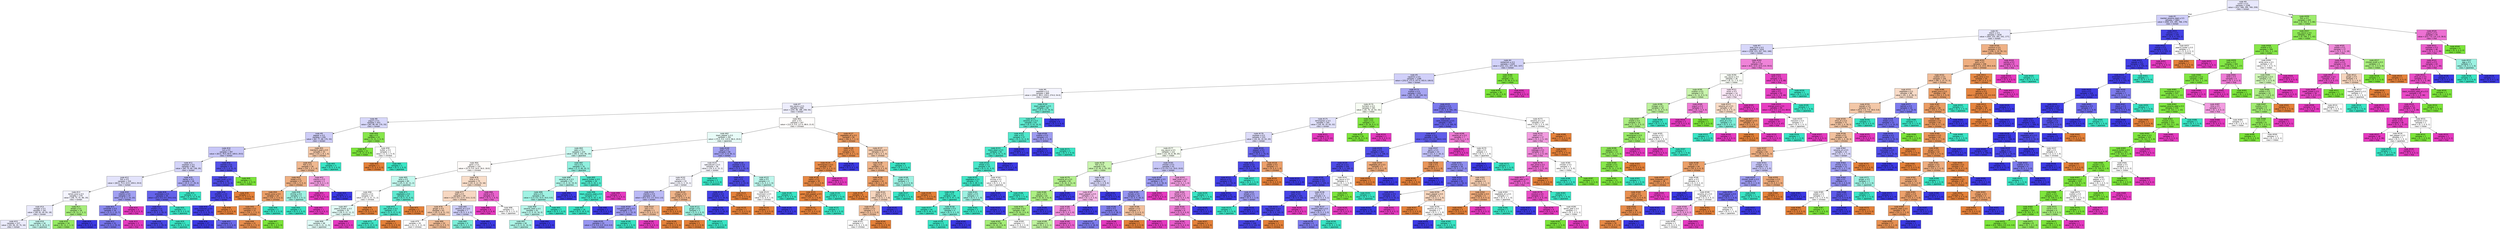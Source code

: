 digraph Tree {
node [shape=box, style="filled", color="black", fontname="helvetica"] ;
edge [fontname="helvetica"] ;
0 [label=<node &#35;0<br/>cumin &le; 0.5<br/>samples = 2298<br/>value = [412, 568, 290, 769, 259]<br/>class = korean>, fillcolor="#e8e8fc"] ;
1 [label=<node &#35;1<br/>roasted_sesame_seed &le; 0.5<br/>samples = 1863<br/>value = [408, 225, 285, 766, 179]<br/>class = korean>, fillcolor="#cfcef9"] ;
0 -> 1 [labeldistance=2.5, labelangle=45, headlabel="True"] ;
2 [label=<node &#35;2<br/>starch &le; 0.5<br/>samples = 1628<br/>value = [404, 225, 281, 541, 177]<br/>class = korean>, fillcolor="#e9e9fc"] ;
1 -> 2 ;
3 [label=<node &#35;3<br/>lime_juice &le; 0.5<br/>samples = 1416<br/>value = [258, 223, 267, 502, 166]<br/>class = korean>, fillcolor="#d7d7fa"] ;
2 -> 3 ;
4 [label=<node &#35;4<br/>cardamom &le; 0.5<br/>samples = 1329<br/>value = [252, 211, 257, 502, 107]<br/>class = korean>, fillcolor="#d2d2f9"] ;
3 -> 4 ;
5 [label=<node &#35;5<br/>cayenne &le; 0.5<br/>samples = 1288<br/>value = [252.0, 171.0, 257.0, 502.0, 106.0]<br/>class = korean>, fillcolor="#d1d0f9"] ;
4 -> 5 ;
6 [label=<node &#35;6<br/>seaweed &le; 0.5<br/>samples = 869<br/>value = [204.0, 98.0, 239.0, 274.0, 54.0]<br/>class = korean>, fillcolor="#f4f4fe"] ;
5 -> 6 ;
7 [label=<node &#35;7<br/>soy_sauce &le; 0.5<br/>samples = 800<br/>value = [204, 98, 186, 258, 54]<br/>class = korean>, fillcolor="#ededfd"] ;
6 -> 7 ;
8 [label=<node &#35;8<br/>yogurt &le; 0.5<br/>samples = 453<br/>value = [83, 98, 69, 170, 33]<br/>class = korean>, fillcolor="#d7d7fa"] ;
7 -> 8 ;
9 [label=<node &#35;9<br/>pepper &le; 0.5<br/>samples = 430<br/>value = [82, 77, 68, 170, 33]<br/>class = korean>, fillcolor="#cecdf8"] ;
8 -> 9 ;
10 [label=<node &#35;10<br/>nut &le; 0.5<br/>samples = 397<br/>value = [63.0, 76.0, 60.0, 169.0, 29.0]<br/>class = korean>, fillcolor="#c7c6f7"] ;
9 -> 10 ;
11 [label=<node &#35;11<br/>soybean &le; 0.5<br/>samples = 362<br/>value = [60, 75, 60, 138, 29]<br/>class = korean>, fillcolor="#d4d4f9"] ;
10 -> 11 ;
12 [label=<node &#35;12<br/>fish &le; 0.5<br/>samples = 316<br/>value = [60.0, 75.0, 43.0, 109.0, 29.0]<br/>class = korean>, fillcolor="#e3e3fb"] ;
11 -> 12 ;
13 [label=<node &#35;13<br/>lemon_juice &le; 0.5<br/>samples = 279<br/>value = [58, 75, 41, 86, 19]<br/>class = korean>, fillcolor="#f4f4fe"] ;
12 -> 13 ;
14 [label=<node &#35;14<br/>vinegar &le; 0.5<br/>samples = 261<br/>value = [58, 62, 40, 83, 18]<br/>class = korean>, fillcolor="#eaeafc"] ;
13 -> 14 ;
15 [label=<node &#35;15<br/>samples = 227<br/>value = [54, 58, 24, 75, 16]<br/>class = korean>, fillcolor="#ebebfc"] ;
14 -> 15 ;
16 [label=<node &#35;16<br/>samples = 34<br/>value = [4, 4, 16, 8, 2]<br/>class = japanese>, fillcolor="#c2f7ed"] ;
14 -> 16 ;
17 [label=<node &#35;17<br/>wheat &le; 0.5<br/>samples = 18<br/>value = [0, 13, 1, 3, 1]<br/>class = indian>, fillcolor="#a7ee7b"] ;
13 -> 17 ;
18 [label=<node &#35;18<br/>samples = 16<br/>value = [0, 13, 1, 1, 1]<br/>class = indian>, fillcolor="#95ea61"] ;
17 -> 18 ;
19 [label=<node &#35;19<br/>samples = 2<br/>value = [0, 0, 0, 2, 0]<br/>class = korean>, fillcolor="#3c39e5"] ;
17 -> 19 ;
20 [label=<node &#35;20<br/>cilantro &le; 0.5<br/>samples = 37<br/>value = [2, 0, 2, 23, 10]<br/>class = korean>, fillcolor="#a1a0f2"] ;
12 -> 20 ;
21 [label=<node &#35;21<br/>coriander &le; 0.5<br/>samples = 34<br/>value = [2, 0, 2, 23, 7]<br/>class = korean>, fillcolor="#8b8af0"] ;
20 -> 21 ;
22 [label=<node &#35;22<br/>samples = 31<br/>value = [2, 0, 2, 23, 4]<br/>class = korean>, fillcolor="#7674ed"] ;
21 -> 22 ;
23 [label=<node &#35;23<br/>samples = 3<br/>value = [0, 0, 0, 0, 3]<br/>class = thai>, fillcolor="#e539c0"] ;
21 -> 23 ;
24 [label=<node &#35;24<br/>samples = 3<br/>value = [0, 0, 0, 0, 3]<br/>class = thai>, fillcolor="#e539c0"] ;
20 -> 24 ;
25 [label=<node &#35;25<br/>barley &le; 0.5<br/>samples = 46<br/>value = [0, 0, 17, 29, 0]<br/>class = korean>, fillcolor="#aeadf4"] ;
11 -> 25 ;
26 [label=<node &#35;26<br/>enokidake &le; 0.5<br/>samples = 35<br/>value = [0.0, 0.0, 6.0, 29.0, 0.0]<br/>class = korean>, fillcolor="#6462ea"] ;
25 -> 26 ;
27 [label=<node &#35;27<br/>shallot &le; 0.5<br/>samples = 32<br/>value = [0, 0, 3, 29, 0]<br/>class = korean>, fillcolor="#504de8"] ;
26 -> 27 ;
28 [label=<node &#35;28<br/>samples = 31<br/>value = [0, 0, 2, 29, 0]<br/>class = korean>, fillcolor="#4947e7"] ;
27 -> 28 ;
29 [label=<node &#35;29<br/>samples = 1<br/>value = [0, 0, 1, 0, 0]<br/>class = japanese>, fillcolor="#39e5c5"] ;
27 -> 29 ;
30 [label=<node &#35;30<br/>samples = 3<br/>value = [0, 0, 3, 0, 0]<br/>class = japanese>, fillcolor="#39e5c5"] ;
26 -> 30 ;
31 [label=<node &#35;31<br/>samples = 11<br/>value = [0, 0, 11, 0, 0]<br/>class = japanese>, fillcolor="#39e5c5"] ;
25 -> 31 ;
32 [label=<node &#35;32<br/>cashew &le; 0.5<br/>samples = 35<br/>value = [3, 1, 0, 31, 0]<br/>class = korean>, fillcolor="#5452e8"] ;
10 -> 32 ;
33 [label=<node &#35;33<br/>chicken_broth &le; 0.5<br/>samples = 34<br/>value = [3, 0, 0, 31, 0]<br/>class = korean>, fillcolor="#4f4ce8"] ;
32 -> 33 ;
34 [label=<node &#35;34<br/>shellfish &le; 0.5<br/>samples = 33<br/>value = [2, 0, 0, 31, 0]<br/>class = korean>, fillcolor="#4946e7"] ;
33 -> 34 ;
35 [label=<node &#35;35<br/>cane_molasses &le; 0.5<br/>samples = 32<br/>value = [1, 0, 0, 31, 0]<br/>class = korean>, fillcolor="#423fe6"] ;
34 -> 35 ;
36 [label=<node &#35;36<br/>samples = 27<br/>value = [0, 0, 0, 27, 0]<br/>class = korean>, fillcolor="#3c39e5"] ;
35 -> 36 ;
37 [label=<node &#35;37<br/>samples = 5<br/>value = [1, 0, 0, 4, 0]<br/>class = korean>, fillcolor="#6d6aec"] ;
35 -> 37 ;
38 [label=<node &#35;38<br/>samples = 1<br/>value = [1, 0, 0, 0, 0]<br/>class = chinese>, fillcolor="#e58139"] ;
34 -> 38 ;
39 [label=<node &#35;39<br/>samples = 1<br/>value = [1, 0, 0, 0, 0]<br/>class = chinese>, fillcolor="#e58139"] ;
33 -> 39 ;
40 [label=<node &#35;40<br/>samples = 1<br/>value = [0, 1, 0, 0, 0]<br/>class = indian>, fillcolor="#7be539"] ;
32 -> 40 ;
41 [label=<node &#35;41<br/>mandarin_peel &le; 0.5<br/>samples = 33<br/>value = [19, 1, 8, 1, 4]<br/>class = chinese>, fillcolor="#f4c8a8"] ;
9 -> 41 ;
42 [label=<node &#35;42<br/>fish &le; 0.5<br/>samples = 30<br/>value = [19, 1, 5, 1, 4]<br/>class = chinese>, fillcolor="#f0b890"] ;
41 -> 42 ;
43 [label=<node &#35;43<br/>bread &le; 0.5<br/>samples = 27<br/>value = [19, 1, 5, 0, 2]<br/>class = chinese>, fillcolor="#eeaf81"] ;
42 -> 43 ;
44 [label=<node &#35;44<br/>lemon_juice &le; 0.5<br/>samples = 24<br/>value = [19, 1, 3, 0, 1]<br/>class = chinese>, fillcolor="#eb9f68"] ;
43 -> 44 ;
45 [label=<node &#35;45<br/>chickpea &le; 0.5<br/>samples = 22<br/>value = [19, 1, 1, 0, 1]<br/>class = chinese>, fillcolor="#e99355"] ;
44 -> 45 ;
46 [label=<node &#35;46<br/>samples = 21<br/>value = [19, 0, 1, 0, 1]<br/>class = chinese>, fillcolor="#e88e4d"] ;
45 -> 46 ;
47 [label=<node &#35;47<br/>samples = 1<br/>value = [0, 1, 0, 0, 0]<br/>class = indian>, fillcolor="#7be539"] ;
45 -> 47 ;
48 [label=<node &#35;48<br/>samples = 2<br/>value = [0, 0, 2, 0, 0]<br/>class = japanese>, fillcolor="#39e5c5"] ;
44 -> 48 ;
49 [label=<node &#35;49<br/>shrimp &le; 0.5<br/>samples = 3<br/>value = [0, 0, 2, 0, 1]<br/>class = japanese>, fillcolor="#9cf2e2"] ;
43 -> 49 ;
50 [label=<node &#35;50<br/>samples = 2<br/>value = [0, 0, 2, 0, 0]<br/>class = japanese>, fillcolor="#39e5c5"] ;
49 -> 50 ;
51 [label=<node &#35;51<br/>samples = 1<br/>value = [0, 0, 0, 0, 1]<br/>class = thai>, fillcolor="#e539c0"] ;
49 -> 51 ;
52 [label=<node &#35;52<br/>cilantro &le; 0.5<br/>samples = 3<br/>value = [0, 0, 0, 1, 2]<br/>class = thai>, fillcolor="#f29ce0"] ;
42 -> 52 ;
53 [label=<node &#35;53<br/>samples = 2<br/>value = [0, 0, 0, 0, 2]<br/>class = thai>, fillcolor="#e539c0"] ;
52 -> 53 ;
54 [label=<node &#35;54<br/>samples = 1<br/>value = [0, 0, 0, 1, 0]<br/>class = korean>, fillcolor="#3c39e5"] ;
52 -> 54 ;
55 [label=<node &#35;55<br/>samples = 3<br/>value = [0, 0, 3, 0, 0]<br/>class = japanese>, fillcolor="#39e5c5"] ;
41 -> 55 ;
56 [label=<node &#35;56<br/>egg &le; 0.5<br/>samples = 23<br/>value = [1, 21, 1, 0, 0]<br/>class = indian>, fillcolor="#87e74b"] ;
8 -> 56 ;
57 [label=<node &#35;57<br/>samples = 21<br/>value = [0, 21, 0, 0, 0]<br/>class = indian>, fillcolor="#7be539"] ;
56 -> 57 ;
58 [label=<node &#35;58<br/>butter &le; 0.5<br/>samples = 2<br/>value = [1, 0, 1, 0, 0]<br/>class = chinese>, fillcolor="#ffffff"] ;
56 -> 58 ;
59 [label=<node &#35;59<br/>samples = 1<br/>value = [1, 0, 0, 0, 0]<br/>class = chinese>, fillcolor="#e58139"] ;
58 -> 59 ;
60 [label=<node &#35;60<br/>samples = 1<br/>value = [0, 0, 1, 0, 0]<br/>class = japanese>, fillcolor="#39e5c5"] ;
58 -> 60 ;
61 [label=<node &#35;61<br/>pork &le; 0.5<br/>samples = 347<br/>value = [121.0, 0.0, 117.0, 88.0, 21.0]<br/>class = chinese>, fillcolor="#fffdfc"] ;
7 -> 61 ;
62 [label=<node &#35;62<br/>black_pepper &le; 0.5<br/>samples = 291<br/>value = [75.0, 0.0, 110.0, 86.0, 20.0]<br/>class = japanese>, fillcolor="#e8fcf8"] ;
61 -> 62 ;
63 [label=<node &#35;63<br/>sake &le; 0.5<br/>samples = 225<br/>value = [58, 0, 102, 46, 19]<br/>class = japanese>, fillcolor="#cbf8f0"] ;
62 -> 63 ;
64 [label=<node &#35;64<br/>garlic &le; 0.5<br/>samples = 155<br/>value = [57.0, 0.0, 54.0, 26.0, 18.0]<br/>class = chinese>, fillcolor="#fefbf9"] ;
63 -> 64 ;
65 [label=<node &#35;65<br/>wine &le; 0.5<br/>samples = 80<br/>value = [25, 0, 42, 11, 2]<br/>class = japanese>, fillcolor="#c2f7ed"] ;
64 -> 65 ;
66 [label=<node &#35;66<br/>cilantro &le; 0.5<br/>samples = 55<br/>value = [21, 0, 21, 11, 2]<br/>class = chinese>, fillcolor="#ffffff"] ;
65 -> 66 ;
67 [label=<node &#35;67<br/>peanut_butter &le; 0.5<br/>samples = 50<br/>value = [16, 0, 21, 11, 2]<br/>class = japanese>, fillcolor="#e2fbf6"] ;
66 -> 67 ;
68 [label=<node &#35;68<br/>samples = 48<br/>value = [16, 0, 21, 11, 0]<br/>class = japanese>, fillcolor="#e0fbf6"] ;
67 -> 68 ;
69 [label=<node &#35;69<br/>samples = 2<br/>value = [0, 0, 0, 0, 2]<br/>class = thai>, fillcolor="#e539c0"] ;
67 -> 69 ;
70 [label=<node &#35;70<br/>samples = 5<br/>value = [5, 0, 0, 0, 0]<br/>class = chinese>, fillcolor="#e58139"] ;
66 -> 70 ;
71 [label=<node &#35;71<br/>vegetable &le; 0.5<br/>samples = 25<br/>value = [4, 0, 21, 0, 0]<br/>class = japanese>, fillcolor="#5fead0"] ;
65 -> 71 ;
72 [label=<node &#35;72<br/>star_anise &le; 0.5<br/>samples = 23<br/>value = [2, 0, 21, 0, 0]<br/>class = japanese>, fillcolor="#4ce7cb"] ;
71 -> 72 ;
73 [label=<node &#35;73<br/>samples = 22<br/>value = [1, 0, 21, 0, 0]<br/>class = japanese>, fillcolor="#42e6c8"] ;
72 -> 73 ;
74 [label=<node &#35;74<br/>samples = 1<br/>value = [1, 0, 0, 0, 0]<br/>class = chinese>, fillcolor="#e58139"] ;
72 -> 74 ;
75 [label=<node &#35;75<br/>samples = 2<br/>value = [2, 0, 0, 0, 0]<br/>class = chinese>, fillcolor="#e58139"] ;
71 -> 75 ;
76 [label=<node &#35;76<br/>lime &le; 0.5<br/>samples = 75<br/>value = [32, 0, 12, 15, 16]<br/>class = chinese>, fillcolor="#f8ddc9"] ;
64 -> 76 ;
77 [label=<node &#35;77<br/>beef &le; 0.5<br/>samples = 69<br/>value = [32.0, 0.0, 11.0, 15.0, 11.0]<br/>class = chinese>, fillcolor="#f7d7c1"] ;
76 -> 77 ;
78 [label=<node &#35;78<br/>ginger &le; 0.5<br/>samples = 62<br/>value = [32, 0, 8, 11, 11]<br/>class = chinese>, fillcolor="#f4cbad"] ;
77 -> 78 ;
79 [label=<node &#35;79<br/>samples = 29<br/>value = [11, 0, 3, 11, 4]<br/>class = chinese>, fillcolor="#ffffff"] ;
78 -> 79 ;
80 [label=<node &#35;80<br/>samples = 33<br/>value = [21, 0, 5, 0, 7]<br/>class = chinese>, fillcolor="#f1bb94"] ;
78 -> 80 ;
81 [label=<node &#35;81<br/>sesame_oil &le; 0.5<br/>samples = 7<br/>value = [0, 0, 3, 4, 0]<br/>class = korean>, fillcolor="#cecef8"] ;
77 -> 81 ;
82 [label=<node &#35;82<br/>samples = 4<br/>value = [0, 0, 3, 1, 0]<br/>class = japanese>, fillcolor="#7beed8"] ;
81 -> 82 ;
83 [label=<node &#35;83<br/>samples = 3<br/>value = [0, 0, 0, 3, 0]<br/>class = korean>, fillcolor="#3c39e5"] ;
81 -> 83 ;
84 [label=<node &#35;84<br/>carrot &le; 0.5<br/>samples = 6<br/>value = [0, 0, 1, 0, 5]<br/>class = thai>, fillcolor="#ea61cd"] ;
76 -> 84 ;
85 [label=<node &#35;85<br/>samples = 4<br/>value = [0, 0, 0, 0, 4]<br/>class = thai>, fillcolor="#e539c0"] ;
84 -> 85 ;
86 [label=<node &#35;86<br/>samples = 2<br/>value = [0, 0, 1, 0, 1]<br/>class = japanese>, fillcolor="#ffffff"] ;
84 -> 86 ;
87 [label=<node &#35;87<br/>rice &le; 0.5<br/>samples = 70<br/>value = [1, 0, 48, 20, 1]<br/>class = japanese>, fillcolor="#90f0df"] ;
63 -> 87 ;
88 [label=<node &#35;88<br/>sesame_oil &le; 0.5<br/>samples = 52<br/>value = [1, 0, 32, 19, 0]<br/>class = japanese>, fillcolor="#b1f5e8"] ;
87 -> 88 ;
89 [label=<node &#35;89<br/>wine &le; 0.5<br/>samples = 49<br/>value = [1.0, 0.0, 32.0, 16.0, 0.0]<br/>class = japanese>, fillcolor="#9ff2e3"] ;
88 -> 89 ;
90 [label=<node &#35;90<br/>sesame_seed &le; 0.5<br/>samples = 42<br/>value = [1, 0, 25, 16, 0]<br/>class = japanese>, fillcolor="#baf6eb"] ;
89 -> 90 ;
91 [label=<node &#35;91<br/>samples = 40<br/>value = [1, 0, 25, 14, 0]<br/>class = japanese>, fillcolor="#abf4e6"] ;
90 -> 91 ;
92 [label=<node &#35;92<br/>samples = 2<br/>value = [0, 0, 0, 2, 0]<br/>class = korean>, fillcolor="#3c39e5"] ;
90 -> 92 ;
93 [label=<node &#35;93<br/>samples = 7<br/>value = [0, 0, 7, 0, 0]<br/>class = japanese>, fillcolor="#39e5c5"] ;
89 -> 93 ;
94 [label=<node &#35;94<br/>samples = 3<br/>value = [0, 0, 0, 3, 0]<br/>class = korean>, fillcolor="#3c39e5"] ;
88 -> 94 ;
95 [label=<node &#35;95<br/>peanut_butter &le; 0.5<br/>samples = 18<br/>value = [0, 0, 16, 1, 1]<br/>class = japanese>, fillcolor="#50e8cc"] ;
87 -> 95 ;
96 [label=<node &#35;96<br/>black_sesame_seed &le; 0.5<br/>samples = 17<br/>value = [0, 0, 16, 1, 0]<br/>class = japanese>, fillcolor="#45e7c9"] ;
95 -> 96 ;
97 [label=<node &#35;97<br/>samples = 16<br/>value = [0, 0, 16, 0, 0]<br/>class = japanese>, fillcolor="#39e5c5"] ;
96 -> 97 ;
98 [label=<node &#35;98<br/>samples = 1<br/>value = [0, 0, 0, 1, 0]<br/>class = korean>, fillcolor="#3c39e5"] ;
96 -> 98 ;
99 [label=<node &#35;99<br/>samples = 1<br/>value = [0, 0, 0, 0, 1]<br/>class = thai>, fillcolor="#e539c0"] ;
95 -> 99 ;
100 [label=<node &#35;100<br/>beef &le; 0.5<br/>samples = 66<br/>value = [17, 0, 8, 40, 1]<br/>class = korean>, fillcolor="#a3a2f3"] ;
62 -> 100 ;
101 [label=<node &#35;101<br/>katsuobushi &le; 0.5<br/>samples = 36<br/>value = [14, 0, 6, 15, 1]<br/>class = korean>, fillcolor="#f6f6fe"] ;
100 -> 101 ;
102 [label=<node &#35;102<br/>wine &le; 0.5<br/>samples = 33<br/>value = [14, 0, 3, 15, 1]<br/>class = korean>, fillcolor="#f5f5fe"] ;
101 -> 102 ;
103 [label=<node &#35;103<br/>cilantro &le; 0.5<br/>samples = 26<br/>value = [9.0, 0.0, 1.0, 15.0, 1.0]<br/>class = korean>, fillcolor="#bab9f6"] ;
102 -> 103 ;
104 [label=<node &#35;104<br/>mandarin_peel &le; 0.5<br/>samples = 23<br/>value = [7, 0, 1, 15, 0]<br/>class = korean>, fillcolor="#9e9cf2"] ;
103 -> 104 ;
105 [label=<node &#35;105<br/>samples = 22<br/>value = [7.0, 0.0, 0.0, 15.0, 0.0]<br/>class = korean>, fillcolor="#9795f1"] ;
104 -> 105 ;
106 [label=<node &#35;106<br/>samples = 1<br/>value = [0, 0, 1, 0, 0]<br/>class = japanese>, fillcolor="#39e5c5"] ;
104 -> 106 ;
107 [label=<node &#35;107<br/>pea &le; 0.5<br/>samples = 3<br/>value = [2, 0, 0, 0, 1]<br/>class = chinese>, fillcolor="#f2c09c"] ;
103 -> 107 ;
108 [label=<node &#35;108<br/>samples = 1<br/>value = [0, 0, 0, 0, 1]<br/>class = thai>, fillcolor="#e539c0"] ;
107 -> 108 ;
109 [label=<node &#35;109<br/>samples = 2<br/>value = [2, 0, 0, 0, 0]<br/>class = chinese>, fillcolor="#e58139"] ;
107 -> 109 ;
110 [label=<node &#35;110<br/>vinegar &le; 0.5<br/>samples = 7<br/>value = [5, 0, 2, 0, 0]<br/>class = chinese>, fillcolor="#efb388"] ;
102 -> 110 ;
111 [label=<node &#35;111<br/>samples = 4<br/>value = [4, 0, 0, 0, 0]<br/>class = chinese>, fillcolor="#e58139"] ;
110 -> 111 ;
112 [label=<node &#35;112<br/>ginger &le; 0.5<br/>samples = 3<br/>value = [1, 0, 2, 0, 0]<br/>class = japanese>, fillcolor="#9cf2e2"] ;
110 -> 112 ;
113 [label=<node &#35;113<br/>samples = 1<br/>value = [1, 0, 0, 0, 0]<br/>class = chinese>, fillcolor="#e58139"] ;
112 -> 113 ;
114 [label=<node &#35;114<br/>samples = 2<br/>value = [0, 0, 2, 0, 0]<br/>class = japanese>, fillcolor="#39e5c5"] ;
112 -> 114 ;
115 [label=<node &#35;115<br/>samples = 3<br/>value = [0, 0, 3, 0, 0]<br/>class = japanese>, fillcolor="#39e5c5"] ;
101 -> 115 ;
116 [label=<node &#35;116<br/>soybean &le; 0.5<br/>samples = 30<br/>value = [3, 0, 2, 25, 0]<br/>class = korean>, fillcolor="#605eea"] ;
100 -> 116 ;
117 [label=<node &#35;117<br/>leek &le; 0.5<br/>samples = 26<br/>value = [2, 0, 0, 24, 0]<br/>class = korean>, fillcolor="#4c49e7"] ;
116 -> 117 ;
118 [label=<node &#35;118<br/>cilantro &le; 0.5<br/>samples = 25<br/>value = [1, 0, 0, 24, 0]<br/>class = korean>, fillcolor="#4441e6"] ;
117 -> 118 ;
119 [label=<node &#35;119<br/>samples = 24<br/>value = [0, 0, 0, 24, 0]<br/>class = korean>, fillcolor="#3c39e5"] ;
118 -> 119 ;
120 [label=<node &#35;120<br/>samples = 1<br/>value = [1, 0, 0, 0, 0]<br/>class = chinese>, fillcolor="#e58139"] ;
118 -> 120 ;
121 [label=<node &#35;121<br/>samples = 1<br/>value = [1, 0, 0, 0, 0]<br/>class = chinese>, fillcolor="#e58139"] ;
117 -> 121 ;
122 [label=<node &#35;122<br/>sake &le; 0.5<br/>samples = 4<br/>value = [1, 0, 2, 1, 0]<br/>class = japanese>, fillcolor="#bdf6ec"] ;
116 -> 122 ;
123 [label=<node &#35;123<br/>mushroom &le; 0.5<br/>samples = 2<br/>value = [1, 0, 0, 1, 0]<br/>class = chinese>, fillcolor="#ffffff"] ;
122 -> 123 ;
124 [label=<node &#35;124<br/>samples = 1<br/>value = [1, 0, 0, 0, 0]<br/>class = chinese>, fillcolor="#e58139"] ;
123 -> 124 ;
125 [label=<node &#35;125<br/>samples = 1<br/>value = [0, 0, 0, 1, 0]<br/>class = korean>, fillcolor="#3c39e5"] ;
123 -> 125 ;
126 [label=<node &#35;126<br/>samples = 2<br/>value = [0, 0, 2, 0, 0]<br/>class = japanese>, fillcolor="#39e5c5"] ;
122 -> 126 ;
127 [label=<node &#35;127<br/>vegetable_oil &le; 0.5<br/>samples = 56<br/>value = [46, 0, 7, 2, 1]<br/>class = chinese>, fillcolor="#ea9b61"] ;
61 -> 127 ;
128 [label=<node &#35;128<br/>raisin &le; 0.5<br/>samples = 41<br/>value = [37, 0, 2, 1, 1]<br/>class = chinese>, fillcolor="#e88e4d"] ;
127 -> 128 ;
129 [label=<node &#35;129<br/>lemongrass &le; 0.5<br/>samples = 40<br/>value = [37, 0, 2, 0, 1]<br/>class = chinese>, fillcolor="#e78b49"] ;
128 -> 129 ;
130 [label=<node &#35;130<br/>radish &le; 0.5<br/>samples = 39<br/>value = [37, 0, 2, 0, 0]<br/>class = chinese>, fillcolor="#e68844"] ;
129 -> 130 ;
131 [label=<node &#35;131<br/>green_bell_pepper &le; 0.5<br/>samples = 38<br/>value = [37, 0, 1, 0, 0]<br/>class = chinese>, fillcolor="#e6843e"] ;
130 -> 131 ;
132 [label=<node &#35;132<br/>samples = 37<br/>value = [37, 0, 0, 0, 0]<br/>class = chinese>, fillcolor="#e58139"] ;
131 -> 132 ;
133 [label=<node &#35;133<br/>samples = 1<br/>value = [0, 0, 1, 0, 0]<br/>class = japanese>, fillcolor="#39e5c5"] ;
131 -> 133 ;
134 [label=<node &#35;134<br/>samples = 1<br/>value = [0, 0, 1, 0, 0]<br/>class = japanese>, fillcolor="#39e5c5"] ;
130 -> 134 ;
135 [label=<node &#35;135<br/>samples = 1<br/>value = [0, 0, 0, 0, 1]<br/>class = thai>, fillcolor="#e539c0"] ;
129 -> 135 ;
136 [label=<node &#35;136<br/>samples = 1<br/>value = [0, 0, 0, 1, 0]<br/>class = korean>, fillcolor="#3c39e5"] ;
128 -> 136 ;
137 [label=<node &#35;137<br/>cane_molasses &le; 0.5<br/>samples = 15<br/>value = [9, 0, 5, 1, 0]<br/>class = chinese>, fillcolor="#f5cdb0"] ;
127 -> 137 ;
138 [label=<node &#35;138<br/>egg &le; 0.5<br/>samples = 13<br/>value = [9, 0, 3, 1, 0]<br/>class = chinese>, fillcolor="#efb388"] ;
137 -> 138 ;
139 [label=<node &#35;139<br/>sake &le; 0.5<br/>samples = 10<br/>value = [8, 0, 1, 1, 0]<br/>class = chinese>, fillcolor="#eb9d65"] ;
138 -> 139 ;
140 [label=<node &#35;140<br/>samples = 6<br/>value = [6, 0, 0, 0, 0]<br/>class = chinese>, fillcolor="#e58139"] ;
139 -> 140 ;
141 [label=<node &#35;141<br/>garlic &le; 0.5<br/>samples = 4<br/>value = [2, 0, 1, 1, 0]<br/>class = chinese>, fillcolor="#f6d5bd"] ;
139 -> 141 ;
142 [label=<node &#35;142<br/>scallion &le; 0.5<br/>samples = 3<br/>value = [2, 0, 1, 0, 0]<br/>class = chinese>, fillcolor="#f2c09c"] ;
141 -> 142 ;
143 [label=<node &#35;143<br/>samples = 2<br/>value = [1, 0, 1, 0, 0]<br/>class = chinese>, fillcolor="#ffffff"] ;
142 -> 143 ;
144 [label=<node &#35;144<br/>samples = 1<br/>value = [1, 0, 0, 0, 0]<br/>class = chinese>, fillcolor="#e58139"] ;
142 -> 144 ;
145 [label=<node &#35;145<br/>samples = 1<br/>value = [0, 0, 0, 1, 0]<br/>class = korean>, fillcolor="#3c39e5"] ;
141 -> 145 ;
146 [label=<node &#35;146<br/>ginger &le; 0.5<br/>samples = 3<br/>value = [1, 0, 2, 0, 0]<br/>class = japanese>, fillcolor="#9cf2e2"] ;
138 -> 146 ;
147 [label=<node &#35;147<br/>samples = 2<br/>value = [0, 0, 2, 0, 0]<br/>class = japanese>, fillcolor="#39e5c5"] ;
146 -> 147 ;
148 [label=<node &#35;148<br/>samples = 1<br/>value = [1, 0, 0, 0, 0]<br/>class = chinese>, fillcolor="#e58139"] ;
146 -> 148 ;
149 [label=<node &#35;149<br/>samples = 2<br/>value = [0, 0, 2, 0, 0]<br/>class = japanese>, fillcolor="#39e5c5"] ;
137 -> 149 ;
150 [label=<node &#35;150<br/>black_pepper &le; 0.5<br/>samples = 69<br/>value = [0, 0, 53, 16, 0]<br/>class = japanese>, fillcolor="#75edd7"] ;
6 -> 150 ;
151 [label=<node &#35;151<br/>sesame_oil &le; 0.5<br/>samples = 63<br/>value = [0, 0, 53, 10, 0]<br/>class = japanese>, fillcolor="#5eead0"] ;
150 -> 151 ;
152 [label=<node &#35;152<br/>cider &le; 0.5<br/>samples = 57<br/>value = [0, 0, 51, 6, 0]<br/>class = japanese>, fillcolor="#50e8cc"] ;
151 -> 152 ;
153 [label=<node &#35;153<br/>black_bean &le; 0.5<br/>samples = 56<br/>value = [0, 0, 51, 5, 0]<br/>class = japanese>, fillcolor="#4ce8cb"] ;
152 -> 153 ;
154 [label=<node &#35;154<br/>wheat &le; 0.5<br/>samples = 55<br/>value = [0, 0, 51, 4, 0]<br/>class = japanese>, fillcolor="#49e7ca"] ;
153 -> 154 ;
155 [label=<node &#35;155<br/>vegetable &le; 0.5<br/>samples = 51<br/>value = [0, 0, 49, 2, 0]<br/>class = japanese>, fillcolor="#41e6c7"] ;
154 -> 155 ;
156 [label=<node &#35;156<br/>kelp &le; 0.5<br/>samples = 48<br/>value = [0, 0, 47, 1, 0]<br/>class = japanese>, fillcolor="#3de6c6"] ;
155 -> 156 ;
157 [label=<node &#35;157<br/>samples = 44<br/>value = [0, 0, 44, 0, 0]<br/>class = japanese>, fillcolor="#39e5c5"] ;
156 -> 157 ;
158 [label=<node &#35;158<br/>soybean &le; 0.5<br/>samples = 4<br/>value = [0, 0, 3, 1, 0]<br/>class = japanese>, fillcolor="#7beed8"] ;
156 -> 158 ;
159 [label=<node &#35;159<br/>samples = 3<br/>value = [0, 0, 3, 0, 0]<br/>class = japanese>, fillcolor="#39e5c5"] ;
158 -> 159 ;
160 [label=<node &#35;160<br/>samples = 1<br/>value = [0, 0, 0, 1, 0]<br/>class = korean>, fillcolor="#3c39e5"] ;
158 -> 160 ;
161 [label=<node &#35;161<br/>radish &le; 0.5<br/>samples = 3<br/>value = [0, 0, 2, 1, 0]<br/>class = japanese>, fillcolor="#9cf2e2"] ;
155 -> 161 ;
162 [label=<node &#35;162<br/>samples = 2<br/>value = [0, 0, 2, 0, 0]<br/>class = japanese>, fillcolor="#39e5c5"] ;
161 -> 162 ;
163 [label=<node &#35;163<br/>samples = 1<br/>value = [0, 0, 0, 1, 0]<br/>class = korean>, fillcolor="#3c39e5"] ;
161 -> 163 ;
164 [label=<node &#35;164<br/>shrimp &le; 0.5<br/>samples = 4<br/>value = [0, 0, 2, 2, 0]<br/>class = japanese>, fillcolor="#ffffff"] ;
154 -> 164 ;
165 [label=<node &#35;165<br/>samples = 2<br/>value = [0, 0, 0, 2, 0]<br/>class = korean>, fillcolor="#3c39e5"] ;
164 -> 165 ;
166 [label=<node &#35;166<br/>samples = 2<br/>value = [0, 0, 2, 0, 0]<br/>class = japanese>, fillcolor="#39e5c5"] ;
164 -> 166 ;
167 [label=<node &#35;167<br/>samples = 1<br/>value = [0, 0, 0, 1, 0]<br/>class = korean>, fillcolor="#3c39e5"] ;
153 -> 167 ;
168 [label=<node &#35;168<br/>samples = 1<br/>value = [0, 0, 0, 1, 0]<br/>class = korean>, fillcolor="#3c39e5"] ;
152 -> 168 ;
169 [label=<node &#35;169<br/>scallion &le; 0.5<br/>samples = 6<br/>value = [0, 0, 2, 4, 0]<br/>class = korean>, fillcolor="#9e9cf2"] ;
151 -> 169 ;
170 [label=<node &#35;170<br/>samples = 4<br/>value = [0, 0, 0, 4, 0]<br/>class = korean>, fillcolor="#3c39e5"] ;
169 -> 170 ;
171 [label=<node &#35;171<br/>samples = 2<br/>value = [0, 0, 2, 0, 0]<br/>class = japanese>, fillcolor="#39e5c5"] ;
169 -> 171 ;
172 [label=<node &#35;172<br/>samples = 6<br/>value = [0, 0, 0, 6, 0]<br/>class = korean>, fillcolor="#3c39e5"] ;
150 -> 172 ;
173 [label=<node &#35;173<br/>scallion &le; 0.5<br/>samples = 419<br/>value = [48, 73, 18, 228, 52]<br/>class = korean>, fillcolor="#a8a6f3"] ;
5 -> 173 ;
174 [label=<node &#35;174<br/>turmeric &le; 0.5<br/>samples = 192<br/>value = [16, 70, 10, 63, 33]<br/>class = indian>, fillcolor="#f8fef4"] ;
173 -> 174 ;
175 [label=<node &#35;175<br/>lemongrass &le; 0.5<br/>samples = 165<br/>value = [16, 44, 10, 63, 32]<br/>class = korean>, fillcolor="#e0e0fb"] ;
174 -> 175 ;
176 [label=<node &#35;176<br/>soybean &le; 0.5<br/>samples = 153<br/>value = [16, 44, 10, 63, 20]<br/>class = korean>, fillcolor="#dddcfa"] ;
175 -> 176 ;
177 [label=<node &#35;177<br/>soy_sauce &le; 0.5<br/>samples = 122<br/>value = [12, 44, 8, 38, 20]<br/>class = indian>, fillcolor="#f6fdf1"] ;
176 -> 177 ;
178 [label=<node &#35;178<br/>fish &le; 0.5<br/>samples = 81<br/>value = [5, 44, 3, 19, 10]<br/>class = indian>, fillcolor="#caf5af"] ;
177 -> 178 ;
179 [label=<node &#35;179<br/>sesame_oil &le; 0.5<br/>samples = 65<br/>value = [5, 42, 3, 11, 4]<br/>class = indian>, fillcolor="#b3f08d"] ;
178 -> 179 ;
180 [label=<node &#35;180<br/>squid &le; 0.5<br/>samples = 62<br/>value = [5, 42, 3, 8, 4]<br/>class = indian>, fillcolor="#acef82"] ;
179 -> 180 ;
181 [label=<node &#35;181<br/>cucumber &le; 0.5<br/>samples = 60<br/>value = [5, 42, 3, 6, 4]<br/>class = indian>, fillcolor="#a7ee7b"] ;
180 -> 181 ;
182 [label=<node &#35;182<br/>samples = 58<br/>value = [4, 42, 2, 6, 4]<br/>class = indian>, fillcolor="#a4ed76"] ;
181 -> 182 ;
183 [label=<node &#35;183<br/>samples = 2<br/>value = [1, 0, 1, 0, 0]<br/>class = chinese>, fillcolor="#ffffff"] ;
181 -> 183 ;
184 [label=<node &#35;184<br/>samples = 2<br/>value = [0, 0, 0, 2, 0]<br/>class = korean>, fillcolor="#3c39e5"] ;
180 -> 184 ;
185 [label=<node &#35;185<br/>samples = 3<br/>value = [0, 0, 0, 3, 0]<br/>class = korean>, fillcolor="#3c39e5"] ;
179 -> 185 ;
186 [label=<node &#35;186<br/>egg &le; 0.5<br/>samples = 16<br/>value = [0, 2, 0, 8, 6]<br/>class = korean>, fillcolor="#d8d7fa"] ;
178 -> 186 ;
187 [label=<node &#35;187<br/>black_pepper &le; 0.5<br/>samples = 11<br/>value = [0, 2, 0, 3, 6]<br/>class = thai>, fillcolor="#f5b5e7"] ;
186 -> 187 ;
188 [label=<node &#35;188<br/>garlic &le; 0.5<br/>samples = 9<br/>value = [0, 2, 0, 1, 6]<br/>class = thai>, fillcolor="#f08edb"] ;
187 -> 188 ;
189 [label=<node &#35;189<br/>samples = 3<br/>value = [0, 2, 0, 0, 1]<br/>class = indian>, fillcolor="#bdf29c"] ;
188 -> 189 ;
190 [label=<node &#35;190<br/>samples = 6<br/>value = [0, 0, 0, 1, 5]<br/>class = thai>, fillcolor="#ea61cd"] ;
188 -> 190 ;
191 [label=<node &#35;191<br/>samples = 2<br/>value = [0, 0, 0, 2, 0]<br/>class = korean>, fillcolor="#3c39e5"] ;
187 -> 191 ;
192 [label=<node &#35;192<br/>samples = 5<br/>value = [0, 0, 0, 5, 0]<br/>class = korean>, fillcolor="#3c39e5"] ;
186 -> 192 ;
193 [label=<node &#35;193<br/>chicken &le; 0.5<br/>samples = 41<br/>value = [7.0, 0.0, 5.0, 19.0, 10.0]<br/>class = korean>, fillcolor="#c6c6f7"] ;
177 -> 193 ;
194 [label=<node &#35;194<br/>peanut_butter &le; 0.5<br/>samples = 31<br/>value = [5, 0, 4, 18, 4]<br/>class = korean>, fillcolor="#9d9cf2"] ;
193 -> 194 ;
195 [label=<node &#35;195<br/>tomato &le; 0.5<br/>samples = 29<br/>value = [5, 0, 4, 18, 2]<br/>class = korean>, fillcolor="#9594f1"] ;
194 -> 195 ;
196 [label=<node &#35;196<br/>mint &le; 0.5<br/>samples = 26<br/>value = [3, 0, 4, 18, 1]<br/>class = korean>, fillcolor="#8381ee"] ;
195 -> 196 ;
197 [label=<node &#35;197<br/>samples = 25<br/>value = [3, 0, 4, 18, 0]<br/>class = korean>, fillcolor="#7d7bee"] ;
196 -> 197 ;
198 [label=<node &#35;198<br/>samples = 1<br/>value = [0, 0, 0, 0, 1]<br/>class = thai>, fillcolor="#e539c0"] ;
196 -> 198 ;
199 [label=<node &#35;199<br/>pepper &le; 0.5<br/>samples = 3<br/>value = [2, 0, 0, 0, 1]<br/>class = chinese>, fillcolor="#f2c09c"] ;
195 -> 199 ;
200 [label=<node &#35;200<br/>samples = 2<br/>value = [2, 0, 0, 0, 0]<br/>class = chinese>, fillcolor="#e58139"] ;
199 -> 200 ;
201 [label=<node &#35;201<br/>samples = 1<br/>value = [0, 0, 0, 0, 1]<br/>class = thai>, fillcolor="#e539c0"] ;
199 -> 201 ;
202 [label=<node &#35;202<br/>samples = 2<br/>value = [0, 0, 0, 0, 2]<br/>class = thai>, fillcolor="#e539c0"] ;
194 -> 202 ;
203 [label=<node &#35;203<br/>beef_broth &le; 0.5<br/>samples = 10<br/>value = [2, 0, 1, 1, 6]<br/>class = thai>, fillcolor="#f29ce0"] ;
193 -> 203 ;
204 [label=<node &#35;204<br/>lemon &le; 0.5<br/>samples = 9<br/>value = [2, 0, 0, 1, 6]<br/>class = thai>, fillcolor="#f08edb"] ;
203 -> 204 ;
205 [label=<node &#35;205<br/>sherry &le; 0.5<br/>samples = 8<br/>value = [2, 0, 0, 0, 6]<br/>class = thai>, fillcolor="#ee7bd5"] ;
204 -> 205 ;
206 [label=<node &#35;206<br/>samples = 7<br/>value = [1, 0, 0, 0, 6]<br/>class = thai>, fillcolor="#e95acb"] ;
205 -> 206 ;
207 [label=<node &#35;207<br/>samples = 1<br/>value = [1, 0, 0, 0, 0]<br/>class = chinese>, fillcolor="#e58139"] ;
205 -> 207 ;
208 [label=<node &#35;208<br/>samples = 1<br/>value = [0, 0, 0, 1, 0]<br/>class = korean>, fillcolor="#3c39e5"] ;
204 -> 208 ;
209 [label=<node &#35;209<br/>samples = 1<br/>value = [0, 0, 1, 0, 0]<br/>class = japanese>, fillcolor="#39e5c5"] ;
203 -> 209 ;
210 [label=<node &#35;210<br/>pepper &le; 0.5<br/>samples = 31<br/>value = [4, 0, 2, 25, 0]<br/>class = korean>, fillcolor="#6765eb"] ;
176 -> 210 ;
211 [label=<node &#35;211<br/>wasabi &le; 0.5<br/>samples = 26<br/>value = [0, 0, 2, 24, 0]<br/>class = korean>, fillcolor="#4c49e7"] ;
210 -> 211 ;
212 [label=<node &#35;212<br/>lettuce &le; 0.5<br/>samples = 25<br/>value = [0, 0, 1, 24, 0]<br/>class = korean>, fillcolor="#4441e6"] ;
211 -> 212 ;
213 [label=<node &#35;213<br/>samples = 22<br/>value = [0, 0, 0, 22, 0]<br/>class = korean>, fillcolor="#3c39e5"] ;
212 -> 213 ;
214 [label=<node &#35;214<br/>wheat &le; 0.5<br/>samples = 3<br/>value = [0, 0, 1, 2, 0]<br/>class = korean>, fillcolor="#9e9cf2"] ;
212 -> 214 ;
215 [label=<node &#35;215<br/>samples = 1<br/>value = [0, 0, 1, 0, 0]<br/>class = japanese>, fillcolor="#39e5c5"] ;
214 -> 215 ;
216 [label=<node &#35;216<br/>samples = 2<br/>value = [0, 0, 0, 2, 0]<br/>class = korean>, fillcolor="#3c39e5"] ;
214 -> 216 ;
217 [label=<node &#35;217<br/>samples = 1<br/>value = [0, 0, 1, 0, 0]<br/>class = japanese>, fillcolor="#39e5c5"] ;
211 -> 217 ;
218 [label=<node &#35;218<br/>potato &le; 0.5<br/>samples = 5<br/>value = [4, 0, 0, 1, 0]<br/>class = chinese>, fillcolor="#eca06a"] ;
210 -> 218 ;
219 [label=<node &#35;219<br/>samples = 4<br/>value = [4, 0, 0, 0, 0]<br/>class = chinese>, fillcolor="#e58139"] ;
218 -> 219 ;
220 [label=<node &#35;220<br/>samples = 1<br/>value = [0, 0, 0, 1, 0]<br/>class = korean>, fillcolor="#3c39e5"] ;
218 -> 220 ;
221 [label=<node &#35;221<br/>samples = 12<br/>value = [0, 0, 0, 0, 12]<br/>class = thai>, fillcolor="#e539c0"] ;
175 -> 221 ;
222 [label=<node &#35;222<br/>basil &le; 0.5<br/>samples = 27<br/>value = [0, 26, 0, 0, 1]<br/>class = indian>, fillcolor="#80e641"] ;
174 -> 222 ;
223 [label=<node &#35;223<br/>samples = 26<br/>value = [0, 26, 0, 0, 0]<br/>class = indian>, fillcolor="#7be539"] ;
222 -> 223 ;
224 [label=<node &#35;224<br/>samples = 1<br/>value = [0, 0, 0, 0, 1]<br/>class = thai>, fillcolor="#e539c0"] ;
222 -> 224 ;
225 [label=<node &#35;225<br/>cilantro &le; 0.5<br/>samples = 227<br/>value = [32, 3, 8, 165, 19]<br/>class = korean>, fillcolor="#7a78ed"] ;
173 -> 225 ;
226 [label=<node &#35;226<br/>cane_molasses &le; 0.5<br/>samples = 203<br/>value = [22, 1, 6, 165, 9]<br/>class = korean>, fillcolor="#6563ea"] ;
225 -> 226 ;
227 [label=<node &#35;227<br/>vinegar &le; 0.5<br/>samples = 196<br/>value = [22.0, 1.0, 5.0, 164.0, 4.0]<br/>class = korean>, fillcolor="#605dea"] ;
226 -> 227 ;
228 [label=<node &#35;228<br/>bean &le; 0.5<br/>samples = 163<br/>value = [11, 1, 3, 146, 2]<br/>class = korean>, fillcolor="#524fe8"] ;
227 -> 228 ;
229 [label=<node &#35;229<br/>olive_oil &le; 0.5<br/>samples = 159<br/>value = [8, 1, 3, 145, 2]<br/>class = korean>, fillcolor="#4e4be7"] ;
228 -> 229 ;
230 [label=<node &#35;230<br/>chicken &le; 0.5<br/>samples = 157<br/>value = [8, 0, 2, 145, 2]<br/>class = korean>, fillcolor="#4c49e7"] ;
229 -> 230 ;
231 [label=<node &#35;231<br/>basil &le; 0.5<br/>samples = 151<br/>value = [8, 0, 0, 142, 1]<br/>class = korean>, fillcolor="#4845e7"] ;
230 -> 231 ;
232 [label=<node &#35;232<br/>egg_noodle &le; 0.5<br/>samples = 150<br/>value = [8, 0, 0, 142, 0]<br/>class = korean>, fillcolor="#4744e6"] ;
231 -> 232 ;
233 [label=<node &#35;233<br/>samples = 149<br/>value = [7, 0, 0, 142, 0]<br/>class = korean>, fillcolor="#4643e6"] ;
232 -> 233 ;
234 [label=<node &#35;234<br/>samples = 1<br/>value = [1, 0, 0, 0, 0]<br/>class = chinese>, fillcolor="#e58139"] ;
232 -> 234 ;
235 [label=<node &#35;235<br/>samples = 1<br/>value = [0, 0, 0, 0, 1]<br/>class = thai>, fillcolor="#e539c0"] ;
231 -> 235 ;
236 [label=<node &#35;236<br/>fish &le; 0.5<br/>samples = 6<br/>value = [0, 0, 2, 3, 1]<br/>class = korean>, fillcolor="#cecef8"] ;
230 -> 236 ;
237 [label=<node &#35;237<br/>sesame_seed &le; 0.5<br/>samples = 5<br/>value = [0, 0, 2, 3, 0]<br/>class = korean>, fillcolor="#bebdf6"] ;
236 -> 237 ;
238 [label=<node &#35;238<br/>samples = 4<br/>value = [0, 0, 1, 3, 0]<br/>class = korean>, fillcolor="#7d7bee"] ;
237 -> 238 ;
239 [label=<node &#35;239<br/>samples = 1<br/>value = [0, 0, 1, 0, 0]<br/>class = japanese>, fillcolor="#39e5c5"] ;
237 -> 239 ;
240 [label=<node &#35;240<br/>samples = 1<br/>value = [0, 0, 0, 0, 1]<br/>class = thai>, fillcolor="#e539c0"] ;
236 -> 240 ;
241 [label=<node &#35;241<br/>soy_sauce &le; 0.5<br/>samples = 2<br/>value = [0, 1, 1, 0, 0]<br/>class = indian>, fillcolor="#ffffff"] ;
229 -> 241 ;
242 [label=<node &#35;242<br/>samples = 1<br/>value = [0, 1, 0, 0, 0]<br/>class = indian>, fillcolor="#7be539"] ;
241 -> 242 ;
243 [label=<node &#35;243<br/>samples = 1<br/>value = [0, 0, 1, 0, 0]<br/>class = japanese>, fillcolor="#39e5c5"] ;
241 -> 243 ;
244 [label=<node &#35;244<br/>vegetable_oil &le; 0.5<br/>samples = 4<br/>value = [3, 0, 0, 1, 0]<br/>class = chinese>, fillcolor="#eeab7b"] ;
228 -> 244 ;
245 [label=<node &#35;245<br/>samples = 3<br/>value = [3, 0, 0, 0, 0]<br/>class = chinese>, fillcolor="#e58139"] ;
244 -> 245 ;
246 [label=<node &#35;246<br/>samples = 1<br/>value = [0, 0, 0, 1, 0]<br/>class = korean>, fillcolor="#3c39e5"] ;
244 -> 246 ;
247 [label=<node &#35;247<br/>garlic &le; 0.5<br/>samples = 33<br/>value = [11, 0, 2, 18, 2]<br/>class = korean>, fillcolor="#c1c0f7"] ;
227 -> 247 ;
248 [label=<node &#35;248<br/>crab &le; 0.5<br/>samples = 7<br/>value = [6, 0, 0, 1, 0]<br/>class = chinese>, fillcolor="#e9965a"] ;
247 -> 248 ;
249 [label=<node &#35;249<br/>samples = 6<br/>value = [6, 0, 0, 0, 0]<br/>class = chinese>, fillcolor="#e58139"] ;
248 -> 249 ;
250 [label=<node &#35;250<br/>samples = 1<br/>value = [0, 0, 0, 1, 0]<br/>class = korean>, fillcolor="#3c39e5"] ;
248 -> 250 ;
251 [label=<node &#35;251<br/>chicken &le; 0.5<br/>samples = 26<br/>value = [5, 0, 2, 17, 2]<br/>class = korean>, fillcolor="#908ef0"] ;
247 -> 251 ;
252 [label=<node &#35;252<br/>wine &le; 0.5<br/>samples = 20<br/>value = [2, 0, 1, 16, 1]<br/>class = korean>, fillcolor="#6765eb"] ;
251 -> 252 ;
253 [label=<node &#35;253<br/>coriander &le; 0.5<br/>samples = 16<br/>value = [0, 0, 0, 15, 1]<br/>class = korean>, fillcolor="#4946e7"] ;
252 -> 253 ;
254 [label=<node &#35;254<br/>samples = 15<br/>value = [0, 0, 0, 15, 0]<br/>class = korean>, fillcolor="#3c39e5"] ;
253 -> 254 ;
255 [label=<node &#35;255<br/>samples = 1<br/>value = [0, 0, 0, 0, 1]<br/>class = thai>, fillcolor="#e539c0"] ;
253 -> 255 ;
256 [label=<node &#35;256<br/>black_pepper &le; 0.5<br/>samples = 4<br/>value = [2, 0, 1, 1, 0]<br/>class = chinese>, fillcolor="#f6d5bd"] ;
252 -> 256 ;
257 [label=<node &#35;257<br/>samples = 2<br/>value = [2, 0, 0, 0, 0]<br/>class = chinese>, fillcolor="#e58139"] ;
256 -> 257 ;
258 [label=<node &#35;258<br/>sesame_oil &le; 0.5<br/>samples = 2<br/>value = [0, 0, 1, 1, 0]<br/>class = japanese>, fillcolor="#ffffff"] ;
256 -> 258 ;
259 [label=<node &#35;259<br/>samples = 1<br/>value = [0, 0, 0, 1, 0]<br/>class = korean>, fillcolor="#3c39e5"] ;
258 -> 259 ;
260 [label=<node &#35;260<br/>samples = 1<br/>value = [0, 0, 1, 0, 0]<br/>class = japanese>, fillcolor="#39e5c5"] ;
258 -> 260 ;
261 [label=<node &#35;261<br/>sake &le; 0.5<br/>samples = 6<br/>value = [3, 0, 1, 1, 1]<br/>class = chinese>, fillcolor="#f5cdb0"] ;
251 -> 261 ;
262 [label=<node &#35;262<br/>peanut_butter &le; 0.5<br/>samples = 4<br/>value = [3, 0, 0, 0, 1]<br/>class = chinese>, fillcolor="#eeab7b"] ;
261 -> 262 ;
263 [label=<node &#35;263<br/>samples = 3<br/>value = [3, 0, 0, 0, 0]<br/>class = chinese>, fillcolor="#e58139"] ;
262 -> 263 ;
264 [label=<node &#35;264<br/>samples = 1<br/>value = [0, 0, 0, 0, 1]<br/>class = thai>, fillcolor="#e539c0"] ;
262 -> 264 ;
265 [label=<node &#35;265<br/>vegetable_oil &le; 0.5<br/>samples = 2<br/>value = [0, 0, 1, 1, 0]<br/>class = japanese>, fillcolor="#ffffff"] ;
261 -> 265 ;
266 [label=<node &#35;266<br/>samples = 1<br/>value = [0, 0, 1, 0, 0]<br/>class = japanese>, fillcolor="#39e5c5"] ;
265 -> 266 ;
267 [label=<node &#35;267<br/>samples = 1<br/>value = [0, 0, 0, 1, 0]<br/>class = korean>, fillcolor="#3c39e5"] ;
265 -> 267 ;
268 [label=<node &#35;268<br/>sesame_oil &le; 0.5<br/>samples = 7<br/>value = [0, 0, 1, 1, 5]<br/>class = thai>, fillcolor="#ee7bd5"] ;
226 -> 268 ;
269 [label=<node &#35;269<br/>samples = 5<br/>value = [0, 0, 0, 0, 5]<br/>class = thai>, fillcolor="#e539c0"] ;
268 -> 269 ;
270 [label=<node &#35;270<br/>sake &le; 0.5<br/>samples = 2<br/>value = [0, 0, 1, 1, 0]<br/>class = japanese>, fillcolor="#ffffff"] ;
268 -> 270 ;
271 [label=<node &#35;271<br/>samples = 1<br/>value = [0, 0, 0, 1, 0]<br/>class = korean>, fillcolor="#3c39e5"] ;
270 -> 271 ;
272 [label=<node &#35;272<br/>samples = 1<br/>value = [0, 0, 1, 0, 0]<br/>class = japanese>, fillcolor="#39e5c5"] ;
270 -> 272 ;
273 [label=<node &#35;273<br/>sesame_oil &le; 0.5<br/>samples = 24<br/>value = [10, 2, 2, 0, 10]<br/>class = chinese>, fillcolor="#ffffff"] ;
225 -> 273 ;
274 [label=<node &#35;274<br/>beef &le; 0.5<br/>samples = 17<br/>value = [3, 2, 2, 0, 10]<br/>class = thai>, fillcolor="#f29ce0"] ;
273 -> 274 ;
275 [label=<node &#35;275<br/>cabbage &le; 0.5<br/>samples = 15<br/>value = [1, 2, 2, 0, 10]<br/>class = thai>, fillcolor="#ef85d8"] ;
274 -> 275 ;
276 [label=<node &#35;276<br/>star_anise &le; 0.5<br/>samples = 13<br/>value = [1, 1, 1, 0, 10]<br/>class = thai>, fillcolor="#ec6bd0"] ;
275 -> 276 ;
277 [label=<node &#35;277<br/>mandarin_peel &le; 0.5<br/>samples = 12<br/>value = [0, 1, 1, 0, 10]<br/>class = thai>, fillcolor="#ea5dcb"] ;
276 -> 277 ;
278 [label=<node &#35;278<br/>coconut &le; 0.5<br/>samples = 11<br/>value = [0, 1, 0, 0, 10]<br/>class = thai>, fillcolor="#e84dc6"] ;
277 -> 278 ;
279 [label=<node &#35;279<br/>samples = 9<br/>value = [0, 0, 0, 0, 9]<br/>class = thai>, fillcolor="#e539c0"] ;
278 -> 279 ;
280 [label=<node &#35;280<br/>lemon_peel &le; 0.5<br/>samples = 2<br/>value = [0, 1, 0, 0, 1]<br/>class = indian>, fillcolor="#ffffff"] ;
278 -> 280 ;
281 [label=<node &#35;281<br/>samples = 1<br/>value = [0, 1, 0, 0, 0]<br/>class = indian>, fillcolor="#7be539"] ;
280 -> 281 ;
282 [label=<node &#35;282<br/>samples = 1<br/>value = [0, 0, 0, 0, 1]<br/>class = thai>, fillcolor="#e539c0"] ;
280 -> 282 ;
283 [label=<node &#35;283<br/>samples = 1<br/>value = [0, 0, 1, 0, 0]<br/>class = japanese>, fillcolor="#39e5c5"] ;
277 -> 283 ;
284 [label=<node &#35;284<br/>samples = 1<br/>value = [1, 0, 0, 0, 0]<br/>class = chinese>, fillcolor="#e58139"] ;
276 -> 284 ;
285 [label=<node &#35;285<br/>chicken &le; 0.5<br/>samples = 2<br/>value = [0, 1, 1, 0, 0]<br/>class = indian>, fillcolor="#ffffff"] ;
275 -> 285 ;
286 [label=<node &#35;286<br/>samples = 1<br/>value = [0, 0, 1, 0, 0]<br/>class = japanese>, fillcolor="#39e5c5"] ;
285 -> 286 ;
287 [label=<node &#35;287<br/>samples = 1<br/>value = [0, 1, 0, 0, 0]<br/>class = indian>, fillcolor="#7be539"] ;
285 -> 287 ;
288 [label=<node &#35;288<br/>samples = 2<br/>value = [2, 0, 0, 0, 0]<br/>class = chinese>, fillcolor="#e58139"] ;
274 -> 288 ;
289 [label=<node &#35;289<br/>samples = 7<br/>value = [7, 0, 0, 0, 0]<br/>class = chinese>, fillcolor="#e58139"] ;
273 -> 289 ;
290 [label=<node &#35;290<br/>bean &le; 0.5<br/>samples = 41<br/>value = [0, 40, 0, 0, 1]<br/>class = indian>, fillcolor="#7ee63e"] ;
4 -> 290 ;
291 [label=<node &#35;291<br/>samples = 40<br/>value = [0, 40, 0, 0, 0]<br/>class = indian>, fillcolor="#7be539"] ;
290 -> 291 ;
292 [label=<node &#35;292<br/>samples = 1<br/>value = [0, 0, 0, 0, 1]<br/>class = thai>, fillcolor="#e539c0"] ;
290 -> 292 ;
293 [label=<node &#35;293<br/>fish &le; 0.5<br/>samples = 87<br/>value = [6.0, 12.0, 10.0, 0.0, 59.0]<br/>class = thai>, fillcolor="#ef83d8"] ;
3 -> 293 ;
294 [label=<node &#35;294<br/>soy_sauce &le; 0.5<br/>samples = 36<br/>value = [6, 12, 7, 0, 11]<br/>class = indian>, fillcolor="#fafef7"] ;
293 -> 294 ;
295 [label=<node &#35;295<br/>scallion &le; 0.5<br/>samples = 22<br/>value = [1, 12, 4, 0, 5]<br/>class = indian>, fillcolor="#c9f4ad"] ;
294 -> 295 ;
296 [label=<node &#35;296<br/>vinegar &le; 0.5<br/>samples = 18<br/>value = [1, 11, 4, 0, 2]<br/>class = indian>, fillcolor="#bdf29c"] ;
295 -> 296 ;
297 [label=<node &#35;297<br/>shallot &le; 0.5<br/>samples = 16<br/>value = [1, 11, 2, 0, 2]<br/>class = indian>, fillcolor="#aaee80"] ;
296 -> 297 ;
298 [label=<node &#35;298<br/>lemongrass &le; 0.5<br/>samples = 14<br/>value = [1, 11, 1, 0, 1]<br/>class = indian>, fillcolor="#99eb67"] ;
297 -> 298 ;
299 [label=<node &#35;299<br/>pepper &le; 0.5<br/>samples = 13<br/>value = [1, 11, 1, 0, 0]<br/>class = indian>, fillcolor="#91e95a"] ;
298 -> 299 ;
300 [label=<node &#35;300<br/>wasabi &le; 0.5<br/>samples = 12<br/>value = [0, 11, 1, 0, 0]<br/>class = indian>, fillcolor="#87e74b"] ;
299 -> 300 ;
301 [label=<node &#35;301<br/>samples = 11<br/>value = [0, 11, 0, 0, 0]<br/>class = indian>, fillcolor="#7be539"] ;
300 -> 301 ;
302 [label=<node &#35;302<br/>samples = 1<br/>value = [0, 0, 1, 0, 0]<br/>class = japanese>, fillcolor="#39e5c5"] ;
300 -> 302 ;
303 [label=<node &#35;303<br/>samples = 1<br/>value = [1, 0, 0, 0, 0]<br/>class = chinese>, fillcolor="#e58139"] ;
299 -> 303 ;
304 [label=<node &#35;304<br/>samples = 1<br/>value = [0, 0, 0, 0, 1]<br/>class = thai>, fillcolor="#e539c0"] ;
298 -> 304 ;
305 [label=<node &#35;305<br/>shrimp &le; 0.5<br/>samples = 2<br/>value = [0, 0, 1, 0, 1]<br/>class = japanese>, fillcolor="#ffffff"] ;
297 -> 305 ;
306 [label=<node &#35;306<br/>samples = 1<br/>value = [0, 0, 0, 0, 1]<br/>class = thai>, fillcolor="#e539c0"] ;
305 -> 306 ;
307 [label=<node &#35;307<br/>samples = 1<br/>value = [0, 0, 1, 0, 0]<br/>class = japanese>, fillcolor="#39e5c5"] ;
305 -> 307 ;
308 [label=<node &#35;308<br/>samples = 2<br/>value = [0, 0, 2, 0, 0]<br/>class = japanese>, fillcolor="#39e5c5"] ;
296 -> 308 ;
309 [label=<node &#35;309<br/>yogurt &le; 0.5<br/>samples = 4<br/>value = [0, 1, 0, 0, 3]<br/>class = thai>, fillcolor="#ee7bd5"] ;
295 -> 309 ;
310 [label=<node &#35;310<br/>samples = 3<br/>value = [0, 0, 0, 0, 3]<br/>class = thai>, fillcolor="#e539c0"] ;
309 -> 310 ;
311 [label=<node &#35;311<br/>samples = 1<br/>value = [0, 1, 0, 0, 0]<br/>class = indian>, fillcolor="#7be539"] ;
309 -> 311 ;
312 [label=<node &#35;312<br/>onion &le; 0.5<br/>samples = 14<br/>value = [5, 0, 3, 0, 6]<br/>class = thai>, fillcolor="#fce9f8"] ;
294 -> 312 ;
313 [label=<node &#35;313<br/>sesame_oil &le; 0.5<br/>samples = 10<br/>value = [5, 0, 3, 0, 2]<br/>class = chinese>, fillcolor="#f8dbc6"] ;
312 -> 313 ;
314 [label=<node &#35;314<br/>olive_oil &le; 0.5<br/>samples = 4<br/>value = [0, 0, 3, 0, 1]<br/>class = japanese>, fillcolor="#7beed8"] ;
313 -> 314 ;
315 [label=<node &#35;315<br/>samples = 3<br/>value = [0, 0, 3, 0, 0]<br/>class = japanese>, fillcolor="#39e5c5"] ;
314 -> 315 ;
316 [label=<node &#35;316<br/>samples = 1<br/>value = [0, 0, 0, 0, 1]<br/>class = thai>, fillcolor="#e539c0"] ;
314 -> 316 ;
317 [label=<node &#35;317<br/>black_pepper &le; 0.5<br/>samples = 6<br/>value = [5, 0, 0, 0, 1]<br/>class = chinese>, fillcolor="#ea9a61"] ;
313 -> 317 ;
318 [label=<node &#35;318<br/>samples = 5<br/>value = [5, 0, 0, 0, 0]<br/>class = chinese>, fillcolor="#e58139"] ;
317 -> 318 ;
319 [label=<node &#35;319<br/>samples = 1<br/>value = [0, 0, 0, 0, 1]<br/>class = thai>, fillcolor="#e539c0"] ;
317 -> 319 ;
320 [label=<node &#35;320<br/>samples = 4<br/>value = [0, 0, 0, 0, 4]<br/>class = thai>, fillcolor="#e539c0"] ;
312 -> 320 ;
321 [label=<node &#35;321<br/>litchi &le; 0.5<br/>samples = 51<br/>value = [0, 0, 3, 0, 48]<br/>class = thai>, fillcolor="#e745c4"] ;
293 -> 321 ;
322 [label=<node &#35;322<br/>sake &le; 0.5<br/>samples = 50<br/>value = [0, 0, 2, 0, 48]<br/>class = thai>, fillcolor="#e641c3"] ;
321 -> 322 ;
323 [label=<node &#35;323<br/>orange_juice &le; 0.5<br/>samples = 49<br/>value = [0.0, 0.0, 1.0, 0.0, 48.0]<br/>class = thai>, fillcolor="#e63dc1"] ;
322 -> 323 ;
324 [label=<node &#35;324<br/>samples = 47<br/>value = [0, 0, 0, 0, 47]<br/>class = thai>, fillcolor="#e539c0"] ;
323 -> 324 ;
325 [label=<node &#35;325<br/>macaroni &le; 0.5<br/>samples = 2<br/>value = [0, 0, 1, 0, 1]<br/>class = japanese>, fillcolor="#ffffff"] ;
323 -> 325 ;
326 [label=<node &#35;326<br/>samples = 1<br/>value = [0, 0, 1, 0, 0]<br/>class = japanese>, fillcolor="#39e5c5"] ;
325 -> 326 ;
327 [label=<node &#35;327<br/>samples = 1<br/>value = [0, 0, 0, 0, 1]<br/>class = thai>, fillcolor="#e539c0"] ;
325 -> 327 ;
328 [label=<node &#35;328<br/>samples = 1<br/>value = [0, 0, 1, 0, 0]<br/>class = japanese>, fillcolor="#39e5c5"] ;
322 -> 328 ;
329 [label=<node &#35;329<br/>samples = 1<br/>value = [0, 0, 1, 0, 0]<br/>class = japanese>, fillcolor="#39e5c5"] ;
321 -> 329 ;
330 [label=<node &#35;330<br/>coconut &le; 0.5<br/>samples = 212<br/>value = [146, 2, 14, 39, 11]<br/>class = chinese>, fillcolor="#efb185"] ;
2 -> 330 ;
331 [label=<node &#35;331<br/>pork &le; 0.5<br/>samples = 206<br/>value = [146.0, 2.0, 13.0, 39.0, 6.0]<br/>class = chinese>, fillcolor="#eeae80"] ;
330 -> 331 ;
332 [label=<node &#35;332<br/>scallion &le; 0.5<br/>samples = 156<br/>value = [99, 2, 13, 37, 5]<br/>class = chinese>, fillcolor="#f1bd98"] ;
331 -> 332 ;
333 [label=<node &#35;333<br/>vegetable &le; 0.5<br/>samples = 88<br/>value = [45, 2, 8, 28, 5]<br/>class = chinese>, fillcolor="#f8dbc7"] ;
332 -> 333 ;
334 [label=<node &#35;334<br/>wasabi &le; 0.5<br/>samples = 74<br/>value = [43.0, 1.0, 7.0, 18.0, 5.0]<br/>class = chinese>, fillcolor="#f3c7a7"] ;
333 -> 334 ;
335 [label=<node &#35;335<br/>olive_oil &le; 0.5<br/>samples = 71<br/>value = [43, 1, 4, 18, 5]<br/>class = chinese>, fillcolor="#f3c4a2"] ;
334 -> 335 ;
336 [label=<node &#35;336<br/>wheat &le; 0.5<br/>samples = 69<br/>value = [43, 1, 4, 18, 3]<br/>class = chinese>, fillcolor="#f2c19e"] ;
335 -> 336 ;
337 [label=<node &#35;337<br/>sake &le; 0.5<br/>samples = 54<br/>value = [38, 0, 2, 11, 3]<br/>class = chinese>, fillcolor="#efb083"] ;
336 -> 337 ;
338 [label=<node &#35;338<br/>fish &le; 0.5<br/>samples = 44<br/>value = [35, 0, 0, 6, 3]<br/>class = chinese>, fillcolor="#eb9f68"] ;
337 -> 338 ;
339 [label=<node &#35;339<br/>cane_molasses &le; 0.5<br/>samples = 38<br/>value = [33, 0, 0, 4, 1]<br/>class = chinese>, fillcolor="#e99456"] ;
338 -> 339 ;
340 [label=<node &#35;340<br/>clam &le; 0.5<br/>samples = 37<br/>value = [33, 0, 0, 4, 0]<br/>class = chinese>, fillcolor="#e89051"] ;
339 -> 340 ;
341 [label=<node &#35;341<br/>fruit &le; 0.5<br/>samples = 36<br/>value = [33, 0, 0, 3, 0]<br/>class = chinese>, fillcolor="#e78c4b"] ;
340 -> 341 ;
342 [label=<node &#35;342<br/>samples = 35<br/>value = [33, 0, 0, 2, 0]<br/>class = chinese>, fillcolor="#e78945"] ;
341 -> 342 ;
343 [label=<node &#35;343<br/>samples = 1<br/>value = [0, 0, 0, 1, 0]<br/>class = korean>, fillcolor="#3c39e5"] ;
341 -> 343 ;
344 [label=<node &#35;344<br/>samples = 1<br/>value = [0, 0, 0, 1, 0]<br/>class = korean>, fillcolor="#3c39e5"] ;
340 -> 344 ;
345 [label=<node &#35;345<br/>samples = 1<br/>value = [0, 0, 0, 0, 1]<br/>class = thai>, fillcolor="#e539c0"] ;
339 -> 345 ;
346 [label=<node &#35;346<br/>garlic &le; 0.5<br/>samples = 6<br/>value = [2, 0, 0, 2, 2]<br/>class = chinese>, fillcolor="#ffffff"] ;
338 -> 346 ;
347 [label=<node &#35;347<br/>samples = 2<br/>value = [0, 0, 0, 2, 0]<br/>class = korean>, fillcolor="#3c39e5"] ;
346 -> 347 ;
348 [label=<node &#35;348<br/>sesame_oil &le; 0.5<br/>samples = 4<br/>value = [2, 0, 0, 0, 2]<br/>class = chinese>, fillcolor="#ffffff"] ;
346 -> 348 ;
349 [label=<node &#35;349<br/>chicken &le; 0.5<br/>samples = 3<br/>value = [1, 0, 0, 0, 2]<br/>class = thai>, fillcolor="#f29ce0"] ;
348 -> 349 ;
350 [label=<node &#35;350<br/>samples = 2<br/>value = [1, 0, 0, 0, 1]<br/>class = chinese>, fillcolor="#ffffff"] ;
349 -> 350 ;
351 [label=<node &#35;351<br/>samples = 1<br/>value = [0, 0, 0, 0, 1]<br/>class = thai>, fillcolor="#e539c0"] ;
349 -> 351 ;
352 [label=<node &#35;352<br/>samples = 1<br/>value = [1, 0, 0, 0, 0]<br/>class = chinese>, fillcolor="#e58139"] ;
348 -> 352 ;
353 [label=<node &#35;353<br/>vinegar &le; 0.5<br/>samples = 10<br/>value = [3, 0, 2, 5, 0]<br/>class = korean>, fillcolor="#c7c6f8"] ;
337 -> 353 ;
354 [label=<node &#35;354<br/>chicken_broth &le; 0.5<br/>samples = 6<br/>value = [0, 0, 2, 4, 0]<br/>class = korean>, fillcolor="#9e9cf2"] ;
353 -> 354 ;
355 [label=<node &#35;355<br/>black_pepper &le; 0.5<br/>samples = 5<br/>value = [0, 0, 1, 4, 0]<br/>class = korean>, fillcolor="#6d6aec"] ;
354 -> 355 ;
356 [label=<node &#35;356<br/>samples = 2<br/>value = [0, 0, 1, 1, 0]<br/>class = japanese>, fillcolor="#ffffff"] ;
355 -> 356 ;
357 [label=<node &#35;357<br/>samples = 3<br/>value = [0, 0, 0, 3, 0]<br/>class = korean>, fillcolor="#3c39e5"] ;
355 -> 357 ;
358 [label=<node &#35;358<br/>samples = 1<br/>value = [0, 0, 1, 0, 0]<br/>class = japanese>, fillcolor="#39e5c5"] ;
354 -> 358 ;
359 [label=<node &#35;359<br/>cucumber &le; 0.5<br/>samples = 4<br/>value = [3, 0, 0, 1, 0]<br/>class = chinese>, fillcolor="#eeab7b"] ;
353 -> 359 ;
360 [label=<node &#35;360<br/>samples = 3<br/>value = [3, 0, 0, 0, 0]<br/>class = chinese>, fillcolor="#e58139"] ;
359 -> 360 ;
361 [label=<node &#35;361<br/>samples = 1<br/>value = [0, 0, 0, 1, 0]<br/>class = korean>, fillcolor="#3c39e5"] ;
359 -> 361 ;
362 [label=<node &#35;362<br/>sesame_oil &le; 0.5<br/>samples = 15<br/>value = [5, 1, 2, 7, 0]<br/>class = korean>, fillcolor="#d8d7fa"] ;
336 -> 362 ;
363 [label=<node &#35;363<br/>shrimp &le; 0.5<br/>samples = 12<br/>value = [2, 1, 2, 7, 0]<br/>class = korean>, fillcolor="#9d9cf2"] ;
362 -> 363 ;
364 [label=<node &#35;364<br/>egg &le; 0.5<br/>samples = 9<br/>value = [2, 1, 0, 6, 0]<br/>class = korean>, fillcolor="#908ef0"] ;
363 -> 364 ;
365 [label=<node &#35;365<br/>potato &le; 0.5<br/>samples = 2<br/>value = [1, 1, 0, 0, 0]<br/>class = chinese>, fillcolor="#ffffff"] ;
364 -> 365 ;
366 [label=<node &#35;366<br/>samples = 1<br/>value = [1, 0, 0, 0, 0]<br/>class = chinese>, fillcolor="#e58139"] ;
365 -> 366 ;
367 [label=<node &#35;367<br/>samples = 1<br/>value = [0, 1, 0, 0, 0]<br/>class = indian>, fillcolor="#7be539"] ;
365 -> 367 ;
368 [label=<node &#35;368<br/>squid &le; 0.5<br/>samples = 7<br/>value = [1, 0, 0, 6, 0]<br/>class = korean>, fillcolor="#5d5ae9"] ;
364 -> 368 ;
369 [label=<node &#35;369<br/>samples = 6<br/>value = [0, 0, 0, 6, 0]<br/>class = korean>, fillcolor="#3c39e5"] ;
368 -> 369 ;
370 [label=<node &#35;370<br/>samples = 1<br/>value = [1, 0, 0, 0, 0]<br/>class = chinese>, fillcolor="#e58139"] ;
368 -> 370 ;
371 [label=<node &#35;371<br/>ginger &le; 0.5<br/>samples = 3<br/>value = [0, 0, 2, 1, 0]<br/>class = japanese>, fillcolor="#9cf2e2"] ;
363 -> 371 ;
372 [label=<node &#35;372<br/>samples = 2<br/>value = [0, 0, 2, 0, 0]<br/>class = japanese>, fillcolor="#39e5c5"] ;
371 -> 372 ;
373 [label=<node &#35;373<br/>samples = 1<br/>value = [0, 0, 0, 1, 0]<br/>class = korean>, fillcolor="#3c39e5"] ;
371 -> 373 ;
374 [label=<node &#35;374<br/>samples = 3<br/>value = [3, 0, 0, 0, 0]<br/>class = chinese>, fillcolor="#e58139"] ;
362 -> 374 ;
375 [label=<node &#35;375<br/>samples = 2<br/>value = [0, 0, 0, 0, 2]<br/>class = thai>, fillcolor="#e539c0"] ;
335 -> 375 ;
376 [label=<node &#35;376<br/>samples = 3<br/>value = [0, 0, 3, 0, 0]<br/>class = japanese>, fillcolor="#39e5c5"] ;
334 -> 376 ;
377 [label=<node &#35;377<br/>salmon &le; 0.5<br/>samples = 14<br/>value = [2, 1, 1, 10, 0]<br/>class = korean>, fillcolor="#7d7bee"] ;
333 -> 377 ;
378 [label=<node &#35;378<br/>bread &le; 0.5<br/>samples = 13<br/>value = [2, 1, 0, 10, 0]<br/>class = korean>, fillcolor="#716fec"] ;
377 -> 378 ;
379 [label=<node &#35;379<br/>shrimp &le; 0.5<br/>samples = 12<br/>value = [2, 0, 0, 10, 0]<br/>class = korean>, fillcolor="#6361ea"] ;
378 -> 379 ;
380 [label=<node &#35;380<br/>cucumber &le; 0.5<br/>samples = 11<br/>value = [1, 0, 0, 10, 0]<br/>class = korean>, fillcolor="#504de8"] ;
379 -> 380 ;
381 [label=<node &#35;381<br/>samples = 10<br/>value = [0, 0, 0, 10, 0]<br/>class = korean>, fillcolor="#3c39e5"] ;
380 -> 381 ;
382 [label=<node &#35;382<br/>samples = 1<br/>value = [1, 0, 0, 0, 0]<br/>class = chinese>, fillcolor="#e58139"] ;
380 -> 382 ;
383 [label=<node &#35;383<br/>samples = 1<br/>value = [1, 0, 0, 0, 0]<br/>class = chinese>, fillcolor="#e58139"] ;
379 -> 383 ;
384 [label=<node &#35;384<br/>samples = 1<br/>value = [0, 1, 0, 0, 0]<br/>class = indian>, fillcolor="#7be539"] ;
378 -> 384 ;
385 [label=<node &#35;385<br/>samples = 1<br/>value = [0, 0, 1, 0, 0]<br/>class = japanese>, fillcolor="#39e5c5"] ;
377 -> 385 ;
386 [label=<node &#35;386<br/>grape_juice &le; 0.5<br/>samples = 68<br/>value = [54, 0, 5, 9, 0]<br/>class = chinese>, fillcolor="#eb9f68"] ;
332 -> 386 ;
387 [label=<node &#35;387<br/>pear &le; 0.5<br/>samples = 66<br/>value = [54, 0, 3, 9, 0]<br/>class = chinese>, fillcolor="#ea9c63"] ;
386 -> 387 ;
388 [label=<node &#35;388<br/>seaweed &le; 0.5<br/>samples = 64<br/>value = [54, 0, 3, 7, 0]<br/>class = chinese>, fillcolor="#ea975c"] ;
387 -> 388 ;
389 [label=<node &#35;389<br/>pumpkin &le; 0.5<br/>samples = 63<br/>value = [54, 0, 2, 7, 0]<br/>class = chinese>, fillcolor="#e99559"] ;
388 -> 389 ;
390 [label=<node &#35;390<br/>ginger &le; 0.5<br/>samples = 62<br/>value = [54, 0, 2, 6, 0]<br/>class = chinese>, fillcolor="#e99355"] ;
389 -> 390 ;
391 [label=<node &#35;391<br/>pepper &le; 0.5<br/>samples = 21<br/>value = [15, 0, 2, 4, 0]<br/>class = chinese>, fillcolor="#eead7f"] ;
390 -> 391 ;
392 [label=<node &#35;392<br/>mussel &le; 0.5<br/>samples = 20<br/>value = [15, 0, 1, 4, 0]<br/>class = chinese>, fillcolor="#eda877"] ;
391 -> 392 ;
393 [label=<node &#35;393<br/>radish &le; 0.5<br/>samples = 19<br/>value = [15, 0, 1, 3, 0]<br/>class = chinese>, fillcolor="#eca06a"] ;
392 -> 393 ;
394 [label=<node &#35;394<br/>sesame_seed &le; 0.5<br/>samples = 18<br/>value = [15, 0, 1, 2, 0]<br/>class = chinese>, fillcolor="#ea995e"] ;
393 -> 394 ;
395 [label=<node &#35;395<br/>samples = 17<br/>value = [15, 0, 1, 1, 0]<br/>class = chinese>, fillcolor="#e89152"] ;
394 -> 395 ;
396 [label=<node &#35;396<br/>samples = 1<br/>value = [0, 0, 0, 1, 0]<br/>class = korean>, fillcolor="#3c39e5"] ;
394 -> 396 ;
397 [label=<node &#35;397<br/>samples = 1<br/>value = [0, 0, 0, 1, 0]<br/>class = korean>, fillcolor="#3c39e5"] ;
393 -> 397 ;
398 [label=<node &#35;398<br/>samples = 1<br/>value = [0, 0, 0, 1, 0]<br/>class = korean>, fillcolor="#3c39e5"] ;
392 -> 398 ;
399 [label=<node &#35;399<br/>samples = 1<br/>value = [0, 0, 1, 0, 0]<br/>class = japanese>, fillcolor="#39e5c5"] ;
391 -> 399 ;
400 [label=<node &#35;400<br/>mackerel &le; 0.5<br/>samples = 41<br/>value = [39, 0, 0, 2, 0]<br/>class = chinese>, fillcolor="#e68743"] ;
390 -> 400 ;
401 [label=<node &#35;401<br/>vegetable &le; 0.5<br/>samples = 40<br/>value = [39, 0, 0, 1, 0]<br/>class = chinese>, fillcolor="#e6843e"] ;
400 -> 401 ;
402 [label=<node &#35;402<br/>samples = 35<br/>value = [35, 0, 0, 0, 0]<br/>class = chinese>, fillcolor="#e58139"] ;
401 -> 402 ;
403 [label=<node &#35;403<br/>vinegar &le; 0.5<br/>samples = 5<br/>value = [4, 0, 0, 1, 0]<br/>class = chinese>, fillcolor="#eca06a"] ;
401 -> 403 ;
404 [label=<node &#35;404<br/>samples = 4<br/>value = [4, 0, 0, 0, 0]<br/>class = chinese>, fillcolor="#e58139"] ;
403 -> 404 ;
405 [label=<node &#35;405<br/>samples = 1<br/>value = [0, 0, 0, 1, 0]<br/>class = korean>, fillcolor="#3c39e5"] ;
403 -> 405 ;
406 [label=<node &#35;406<br/>samples = 1<br/>value = [0, 0, 0, 1, 0]<br/>class = korean>, fillcolor="#3c39e5"] ;
400 -> 406 ;
407 [label=<node &#35;407<br/>samples = 1<br/>value = [0, 0, 0, 1, 0]<br/>class = korean>, fillcolor="#3c39e5"] ;
389 -> 407 ;
408 [label=<node &#35;408<br/>samples = 1<br/>value = [0, 0, 1, 0, 0]<br/>class = japanese>, fillcolor="#39e5c5"] ;
388 -> 408 ;
409 [label=<node &#35;409<br/>samples = 2<br/>value = [0, 0, 0, 2, 0]<br/>class = korean>, fillcolor="#3c39e5"] ;
387 -> 409 ;
410 [label=<node &#35;410<br/>samples = 2<br/>value = [0, 0, 2, 0, 0]<br/>class = japanese>, fillcolor="#39e5c5"] ;
386 -> 410 ;
411 [label=<node &#35;411<br/>white_wine &le; 0.5<br/>samples = 50<br/>value = [47, 0, 0, 2, 1]<br/>class = chinese>, fillcolor="#e78945"] ;
331 -> 411 ;
412 [label=<node &#35;412<br/>lettuce &le; 0.5<br/>samples = 49<br/>value = [47.0, 0.0, 0.0, 2.0, 0.0]<br/>class = chinese>, fillcolor="#e68641"] ;
411 -> 412 ;
413 [label=<node &#35;413<br/>barley &le; 0.5<br/>samples = 48<br/>value = [47, 0, 0, 1, 0]<br/>class = chinese>, fillcolor="#e6843d"] ;
412 -> 413 ;
414 [label=<node &#35;414<br/>samples = 47<br/>value = [47, 0, 0, 0, 0]<br/>class = chinese>, fillcolor="#e58139"] ;
413 -> 414 ;
415 [label=<node &#35;415<br/>samples = 1<br/>value = [0, 0, 0, 1, 0]<br/>class = korean>, fillcolor="#3c39e5"] ;
413 -> 415 ;
416 [label=<node &#35;416<br/>samples = 1<br/>value = [0, 0, 0, 1, 0]<br/>class = korean>, fillcolor="#3c39e5"] ;
412 -> 416 ;
417 [label=<node &#35;417<br/>samples = 1<br/>value = [0, 0, 0, 0, 1]<br/>class = thai>, fillcolor="#e539c0"] ;
411 -> 417 ;
418 [label=<node &#35;418<br/>vanilla &le; 0.5<br/>samples = 6<br/>value = [0, 0, 1, 0, 5]<br/>class = thai>, fillcolor="#ea61cd"] ;
330 -> 418 ;
419 [label=<node &#35;419<br/>samples = 5<br/>value = [0, 0, 0, 0, 5]<br/>class = thai>, fillcolor="#e539c0"] ;
418 -> 419 ;
420 [label=<node &#35;420<br/>samples = 1<br/>value = [0, 0, 1, 0, 0]<br/>class = japanese>, fillcolor="#39e5c5"] ;
418 -> 420 ;
421 [label=<node &#35;421<br/>cilantro &le; 0.5<br/>samples = 235<br/>value = [4, 0, 4, 225, 2]<br/>class = korean>, fillcolor="#4442e6"] ;
1 -> 421 ;
422 [label=<node &#35;422<br/>mango &le; 0.5<br/>samples = 233<br/>value = [3, 0, 4, 225, 1]<br/>class = korean>, fillcolor="#4340e6"] ;
421 -> 422 ;
423 [label=<node &#35;423<br/>wasabi &le; 0.5<br/>samples = 232<br/>value = [3, 0, 4, 225, 0]<br/>class = korean>, fillcolor="#423fe6"] ;
422 -> 423 ;
424 [label=<node &#35;424<br/>enokidake &le; 0.5<br/>samples = 231<br/>value = [3, 0, 3, 225, 0]<br/>class = korean>, fillcolor="#413ee6"] ;
423 -> 424 ;
425 [label=<node &#35;425<br/>tuna &le; 0.5<br/>samples = 224<br/>value = [2, 0, 2, 220, 0]<br/>class = korean>, fillcolor="#403de5"] ;
424 -> 425 ;
426 [label=<node &#35;426<br/>beef_broth &le; 0.5<br/>samples = 219<br/>value = [2, 0, 1, 216, 0]<br/>class = korean>, fillcolor="#3f3ce5"] ;
425 -> 426 ;
427 [label=<node &#35;427<br/>starch &le; 0.5<br/>samples = 210<br/>value = [1, 0, 1, 208, 0]<br/>class = korean>, fillcolor="#3e3be5"] ;
426 -> 427 ;
428 [label=<node &#35;428<br/>seaweed &le; 0.5<br/>samples = 199<br/>value = [0, 0, 1, 198, 0]<br/>class = korean>, fillcolor="#3d3ae5"] ;
427 -> 428 ;
429 [label=<node &#35;429<br/>samples = 184<br/>value = [0, 0, 0, 184, 0]<br/>class = korean>, fillcolor="#3c39e5"] ;
428 -> 429 ;
430 [label=<node &#35;430<br/>egg &le; 0.5<br/>samples = 15<br/>value = [0, 0, 1, 14, 0]<br/>class = korean>, fillcolor="#4a47e7"] ;
428 -> 430 ;
431 [label=<node &#35;431<br/>samples = 11<br/>value = [0, 0, 0, 11, 0]<br/>class = korean>, fillcolor="#3c39e5"] ;
430 -> 431 ;
432 [label=<node &#35;432<br/>scallion &le; 0.5<br/>samples = 4<br/>value = [0, 0, 1, 3, 0]<br/>class = korean>, fillcolor="#7d7bee"] ;
430 -> 432 ;
433 [label=<node &#35;433<br/>samples = 1<br/>value = [0, 0, 1, 0, 0]<br/>class = japanese>, fillcolor="#39e5c5"] ;
432 -> 433 ;
434 [label=<node &#35;434<br/>samples = 3<br/>value = [0, 0, 0, 3, 0]<br/>class = korean>, fillcolor="#3c39e5"] ;
432 -> 434 ;
435 [label=<node &#35;435<br/>vegetable_oil &le; 0.5<br/>samples = 11<br/>value = [1, 0, 0, 10, 0]<br/>class = korean>, fillcolor="#504de8"] ;
427 -> 435 ;
436 [label=<node &#35;436<br/>samples = 9<br/>value = [0, 0, 0, 9, 0]<br/>class = korean>, fillcolor="#3c39e5"] ;
435 -> 436 ;
437 [label=<node &#35;437<br/>beef &le; 0.5<br/>samples = 2<br/>value = [1, 0, 0, 1, 0]<br/>class = chinese>, fillcolor="#ffffff"] ;
435 -> 437 ;
438 [label=<node &#35;438<br/>samples = 1<br/>value = [0, 0, 0, 1, 0]<br/>class = korean>, fillcolor="#3c39e5"] ;
437 -> 438 ;
439 [label=<node &#35;439<br/>samples = 1<br/>value = [1, 0, 0, 0, 0]<br/>class = chinese>, fillcolor="#e58139"] ;
437 -> 439 ;
440 [label=<node &#35;440<br/>vinegar &le; 0.5<br/>samples = 9<br/>value = [1, 0, 0, 8, 0]<br/>class = korean>, fillcolor="#5452e8"] ;
426 -> 440 ;
441 [label=<node &#35;441<br/>samples = 8<br/>value = [0, 0, 0, 8, 0]<br/>class = korean>, fillcolor="#3c39e5"] ;
440 -> 441 ;
442 [label=<node &#35;442<br/>samples = 1<br/>value = [1, 0, 0, 0, 0]<br/>class = chinese>, fillcolor="#e58139"] ;
440 -> 442 ;
443 [label=<node &#35;443<br/>cayenne &le; 0.5<br/>samples = 5<br/>value = [0, 0, 1, 4, 0]<br/>class = korean>, fillcolor="#6d6aec"] ;
425 -> 443 ;
444 [label=<node &#35;444<br/>samples = 4<br/>value = [0, 0, 0, 4, 0]<br/>class = korean>, fillcolor="#3c39e5"] ;
443 -> 444 ;
445 [label=<node &#35;445<br/>samples = 1<br/>value = [0, 0, 1, 0, 0]<br/>class = japanese>, fillcolor="#39e5c5"] ;
443 -> 445 ;
446 [label=<node &#35;446<br/>kelp &le; 0.5<br/>samples = 7<br/>value = [1, 0, 1, 5, 0]<br/>class = korean>, fillcolor="#7d7bee"] ;
424 -> 446 ;
447 [label=<node &#35;447<br/>starch &le; 0.5<br/>samples = 6<br/>value = [1, 0, 0, 5, 0]<br/>class = korean>, fillcolor="#6361ea"] ;
446 -> 447 ;
448 [label=<node &#35;448<br/>samples = 5<br/>value = [0, 0, 0, 5, 0]<br/>class = korean>, fillcolor="#3c39e5"] ;
447 -> 448 ;
449 [label=<node &#35;449<br/>samples = 1<br/>value = [1, 0, 0, 0, 0]<br/>class = chinese>, fillcolor="#e58139"] ;
447 -> 449 ;
450 [label=<node &#35;450<br/>samples = 1<br/>value = [0, 0, 1, 0, 0]<br/>class = japanese>, fillcolor="#39e5c5"] ;
446 -> 450 ;
451 [label=<node &#35;451<br/>samples = 1<br/>value = [0, 0, 1, 0, 0]<br/>class = japanese>, fillcolor="#39e5c5"] ;
423 -> 451 ;
452 [label=<node &#35;452<br/>samples = 1<br/>value = [0, 0, 0, 0, 1]<br/>class = thai>, fillcolor="#e539c0"] ;
422 -> 452 ;
453 [label=<node &#35;453<br/>peanut_butter &le; 0.5<br/>samples = 2<br/>value = [1, 0, 0, 0, 1]<br/>class = chinese>, fillcolor="#ffffff"] ;
421 -> 453 ;
454 [label=<node &#35;454<br/>samples = 1<br/>value = [1, 0, 0, 0, 0]<br/>class = chinese>, fillcolor="#e58139"] ;
453 -> 454 ;
455 [label=<node &#35;455<br/>samples = 1<br/>value = [0, 0, 0, 0, 1]<br/>class = thai>, fillcolor="#e539c0"] ;
453 -> 455 ;
456 [label=<node &#35;456<br/>fish &le; 0.5<br/>samples = 435<br/>value = [4, 343, 5, 3, 80]<br/>class = indian>, fillcolor="#9dec6c"] ;
0 -> 456 [labeldistance=2.5, labelangle=-45, headlabel="False"] ;
457 [label=<node &#35;457<br/>soy_sauce &le; 0.5<br/>samples = 385<br/>value = [4, 336, 2, 1, 42]<br/>class = indian>, fillcolor="#8ee955"] ;
456 -> 457 ;
458 [label=<node &#35;458<br/>shallot &le; 0.5<br/>samples = 358<br/>value = [1, 331, 1, 1, 24]<br/>class = indian>, fillcolor="#86e749"] ;
457 -> 458 ;
459 [label=<node &#35;459<br/>basil &le; 0.5<br/>samples = 343<br/>value = [0, 324, 1, 1, 17]<br/>class = indian>, fillcolor="#83e745"] ;
458 -> 459 ;
460 [label=<node &#35;460<br/>marjoram &le; 0.5<br/>samples = 339<br/>value = [0, 323, 1, 1, 14]<br/>class = indian>, fillcolor="#81e643"] ;
459 -> 460 ;
461 [label=<node &#35;461<br/>lemongrass &le; 0.5<br/>samples = 337<br/>value = [0, 323, 1, 1, 12]<br/>class = indian>, fillcolor="#81e642"] ;
460 -> 461 ;
462 [label=<node &#35;462<br/>roasted_sesame_seed &le; 0.5<br/>samples = 334<br/>value = [0, 322, 1, 1, 10]<br/>class = indian>, fillcolor="#80e640"] ;
461 -> 462 ;
463 [label=<node &#35;463<br/>mussel &le; 0.5<br/>samples = 333<br/>value = [0, 322, 0, 1, 10]<br/>class = indian>, fillcolor="#7fe640"] ;
462 -> 463 ;
464 [label=<node &#35;464<br/>star_anise &le; 0.5<br/>samples = 332<br/>value = [0, 322, 0, 1, 9]<br/>class = indian>, fillcolor="#7fe63f"] ;
463 -> 464 ;
465 [label=<node &#35;465<br/>peanut_butter &le; 0.5<br/>samples = 331<br/>value = [0, 322, 0, 1, 8]<br/>class = indian>, fillcolor="#7fe63f"] ;
464 -> 465 ;
466 [label=<node &#35;466<br/>squash &le; 0.5<br/>samples = 327<br/>value = [0, 320, 0, 1, 6]<br/>class = indian>, fillcolor="#7ee63d"] ;
465 -> 466 ;
467 [label=<node &#35;467<br/>asparagus &le; 0.5<br/>samples = 325<br/>value = [0, 319, 0, 1, 5]<br/>class = indian>, fillcolor="#7de53d"] ;
466 -> 467 ;
468 [label=<node &#35;468<br/>starch &le; 0.5<br/>samples = 323<br/>value = [0, 318, 0, 1, 4]<br/>class = indian>, fillcolor="#7de53c"] ;
467 -> 468 ;
469 [label=<node &#35;469<br/>beef &le; 0.5<br/>samples = 319<br/>value = [0, 315, 0, 1, 3]<br/>class = indian>, fillcolor="#7de53c"] ;
468 -> 469 ;
470 [label=<node &#35;470<br/>samples = 311<br/>value = [0.0, 308.0, 0.0, 0.0, 3.0]<br/>class = indian>, fillcolor="#7ce53b"] ;
469 -> 470 ;
471 [label=<node &#35;471<br/>samples = 8<br/>value = [0, 7, 0, 1, 0]<br/>class = indian>, fillcolor="#8ee955"] ;
469 -> 471 ;
472 [label=<node &#35;472<br/>carrot &le; 0.5<br/>samples = 4<br/>value = [0, 3, 0, 0, 1]<br/>class = indian>, fillcolor="#a7ee7b"] ;
468 -> 472 ;
473 [label=<node &#35;473<br/>samples = 3<br/>value = [0, 3, 0, 0, 0]<br/>class = indian>, fillcolor="#7be539"] ;
472 -> 473 ;
474 [label=<node &#35;474<br/>samples = 1<br/>value = [0, 0, 0, 0, 1]<br/>class = thai>, fillcolor="#e539c0"] ;
472 -> 474 ;
475 [label=<node &#35;475<br/>scallion &le; 0.5<br/>samples = 2<br/>value = [0, 1, 0, 0, 1]<br/>class = indian>, fillcolor="#ffffff"] ;
467 -> 475 ;
476 [label=<node &#35;476<br/>samples = 1<br/>value = [0, 1, 0, 0, 0]<br/>class = indian>, fillcolor="#7be539"] ;
475 -> 476 ;
477 [label=<node &#35;477<br/>samples = 1<br/>value = [0, 0, 0, 0, 1]<br/>class = thai>, fillcolor="#e539c0"] ;
475 -> 477 ;
478 [label=<node &#35;478<br/>pepper &le; 0.5<br/>samples = 2<br/>value = [0, 1, 0, 0, 1]<br/>class = indian>, fillcolor="#ffffff"] ;
466 -> 478 ;
479 [label=<node &#35;479<br/>samples = 1<br/>value = [0, 1, 0, 0, 0]<br/>class = indian>, fillcolor="#7be539"] ;
478 -> 479 ;
480 [label=<node &#35;480<br/>samples = 1<br/>value = [0, 0, 0, 0, 1]<br/>class = thai>, fillcolor="#e539c0"] ;
478 -> 480 ;
481 [label=<node &#35;481<br/>wheat &le; 0.5<br/>samples = 4<br/>value = [0, 2, 0, 0, 2]<br/>class = indian>, fillcolor="#ffffff"] ;
465 -> 481 ;
482 [label=<node &#35;482<br/>samples = 2<br/>value = [0, 2, 0, 0, 0]<br/>class = indian>, fillcolor="#7be539"] ;
481 -> 482 ;
483 [label=<node &#35;483<br/>samples = 2<br/>value = [0, 0, 0, 0, 2]<br/>class = thai>, fillcolor="#e539c0"] ;
481 -> 483 ;
484 [label=<node &#35;484<br/>samples = 1<br/>value = [0, 0, 0, 0, 1]<br/>class = thai>, fillcolor="#e539c0"] ;
464 -> 484 ;
485 [label=<node &#35;485<br/>samples = 1<br/>value = [0, 0, 0, 0, 1]<br/>class = thai>, fillcolor="#e539c0"] ;
463 -> 485 ;
486 [label=<node &#35;486<br/>samples = 1<br/>value = [0, 0, 1, 0, 0]<br/>class = japanese>, fillcolor="#39e5c5"] ;
462 -> 486 ;
487 [label=<node &#35;487<br/>lime &le; 0.5<br/>samples = 3<br/>value = [0, 1, 0, 0, 2]<br/>class = thai>, fillcolor="#f29ce0"] ;
461 -> 487 ;
488 [label=<node &#35;488<br/>samples = 1<br/>value = [0, 0, 0, 0, 1]<br/>class = thai>, fillcolor="#e539c0"] ;
487 -> 488 ;
489 [label=<node &#35;489<br/>samples = 2<br/>value = [0, 1, 0, 0, 1]<br/>class = indian>, fillcolor="#ffffff"] ;
487 -> 489 ;
490 [label=<node &#35;490<br/>samples = 2<br/>value = [0, 0, 0, 0, 2]<br/>class = thai>, fillcolor="#e539c0"] ;
460 -> 490 ;
491 [label=<node &#35;491<br/>lentil &le; 0.5<br/>samples = 4<br/>value = [0, 1, 0, 0, 3]<br/>class = thai>, fillcolor="#ee7bd5"] ;
459 -> 491 ;
492 [label=<node &#35;492<br/>samples = 3<br/>value = [0, 0, 0, 0, 3]<br/>class = thai>, fillcolor="#e539c0"] ;
491 -> 492 ;
493 [label=<node &#35;493<br/>samples = 1<br/>value = [0, 1, 0, 0, 0]<br/>class = indian>, fillcolor="#7be539"] ;
491 -> 493 ;
494 [label=<node &#35;494<br/>white_wine &le; 0.5<br/>samples = 15<br/>value = [1, 7, 0, 0, 7]<br/>class = indian>, fillcolor="#ffffff"] ;
458 -> 494 ;
495 [label=<node &#35;495<br/>lemongrass &le; 0.5<br/>samples = 12<br/>value = [1, 7, 0, 0, 4]<br/>class = indian>, fillcolor="#cef5b5"] ;
494 -> 495 ;
496 [label=<node &#35;496<br/>potato &le; 0.5<br/>samples = 10<br/>value = [1, 7, 0, 0, 2]<br/>class = indian>, fillcolor="#acef83"] ;
495 -> 496 ;
497 [label=<node &#35;497<br/>scallion &le; 0.5<br/>samples = 9<br/>value = [0, 7, 0, 0, 2]<br/>class = indian>, fillcolor="#a1ec72"] ;
496 -> 497 ;
498 [label=<node &#35;498<br/>rice &le; 0.5<br/>samples = 8<br/>value = [0, 7, 0, 0, 1]<br/>class = indian>, fillcolor="#8ee955"] ;
497 -> 498 ;
499 [label=<node &#35;499<br/>samples = 6<br/>value = [0, 6, 0, 0, 0]<br/>class = indian>, fillcolor="#7be539"] ;
498 -> 499 ;
500 [label=<node &#35;500<br/>samples = 2<br/>value = [0, 1, 0, 0, 1]<br/>class = indian>, fillcolor="#ffffff"] ;
498 -> 500 ;
501 [label=<node &#35;501<br/>samples = 1<br/>value = [0, 0, 0, 0, 1]<br/>class = thai>, fillcolor="#e539c0"] ;
497 -> 501 ;
502 [label=<node &#35;502<br/>samples = 1<br/>value = [1, 0, 0, 0, 0]<br/>class = chinese>, fillcolor="#e58139"] ;
496 -> 502 ;
503 [label=<node &#35;503<br/>samples = 2<br/>value = [0, 0, 0, 0, 2]<br/>class = thai>, fillcolor="#e539c0"] ;
495 -> 503 ;
504 [label=<node &#35;504<br/>samples = 3<br/>value = [0, 0, 0, 0, 3]<br/>class = thai>, fillcolor="#e539c0"] ;
494 -> 504 ;
505 [label=<node &#35;505<br/>potato &le; 0.5<br/>samples = 27<br/>value = [3, 5, 1, 0, 18]<br/>class = thai>, fillcolor="#f08ada"] ;
457 -> 505 ;
506 [label=<node &#35;506<br/>starch &le; 0.5<br/>samples = 23<br/>value = [2, 2, 1, 0, 18]<br/>class = thai>, fillcolor="#eb68cf"] ;
505 -> 506 ;
507 [label=<node &#35;507<br/>cauliflower &le; 0.5<br/>samples = 19<br/>value = [0, 2, 0, 0, 17]<br/>class = thai>, fillcolor="#e850c7"] ;
506 -> 507 ;
508 [label=<node &#35;508<br/>sweet_potato &le; 0.5<br/>samples = 18<br/>value = [0, 1, 0, 0, 17]<br/>class = thai>, fillcolor="#e745c4"] ;
507 -> 508 ;
509 [label=<node &#35;509<br/>samples = 16<br/>value = [0, 0, 0, 0, 16]<br/>class = thai>, fillcolor="#e539c0"] ;
508 -> 509 ;
510 [label=<node &#35;510<br/>samples = 2<br/>value = [0, 1, 0, 0, 1]<br/>class = indian>, fillcolor="#ffffff"] ;
508 -> 510 ;
511 [label=<node &#35;511<br/>samples = 1<br/>value = [0, 1, 0, 0, 0]<br/>class = indian>, fillcolor="#7be539"] ;
507 -> 511 ;
512 [label=<node &#35;512<br/>ginger &le; 0.5<br/>samples = 4<br/>value = [2, 0, 1, 0, 1]<br/>class = chinese>, fillcolor="#f6d5bd"] ;
506 -> 512 ;
513 [label=<node &#35;513<br/>roasted_peanut &le; 0.5<br/>samples = 2<br/>value = [0, 0, 1, 0, 1]<br/>class = japanese>, fillcolor="#ffffff"] ;
512 -> 513 ;
514 [label=<node &#35;514<br/>samples = 1<br/>value = [0, 0, 1, 0, 0]<br/>class = japanese>, fillcolor="#39e5c5"] ;
513 -> 514 ;
515 [label=<node &#35;515<br/>samples = 1<br/>value = [0, 0, 0, 0, 1]<br/>class = thai>, fillcolor="#e539c0"] ;
513 -> 515 ;
516 [label=<node &#35;516<br/>samples = 2<br/>value = [2, 0, 0, 0, 0]<br/>class = chinese>, fillcolor="#e58139"] ;
512 -> 516 ;
517 [label=<node &#35;517<br/>chicken_broth &le; 0.5<br/>samples = 4<br/>value = [1, 3, 0, 0, 0]<br/>class = indian>, fillcolor="#a7ee7b"] ;
505 -> 517 ;
518 [label=<node &#35;518<br/>samples = 3<br/>value = [0, 3, 0, 0, 0]<br/>class = indian>, fillcolor="#7be539"] ;
517 -> 518 ;
519 [label=<node &#35;519<br/>samples = 1<br/>value = [1, 0, 0, 0, 0]<br/>class = chinese>, fillcolor="#e58139"] ;
517 -> 519 ;
520 [label=<node &#35;520<br/>yogurt &le; 0.5<br/>samples = 50<br/>value = [0.0, 7.0, 3.0, 2.0, 38.0]<br/>class = thai>, fillcolor="#ec70d2"] ;
456 -> 520 ;
521 [label=<node &#35;521<br/>soybean &le; 0.5<br/>samples = 46<br/>value = [0, 3, 3, 2, 38]<br/>class = thai>, fillcolor="#ea5ecc"] ;
520 -> 521 ;
522 [label=<node &#35;522<br/>starch &le; 0.5<br/>samples = 43<br/>value = [0, 3, 1, 1, 38]<br/>class = thai>, fillcolor="#e852c8"] ;
521 -> 522 ;
523 [label=<node &#35;523<br/>olive_oil &le; 0.5<br/>samples = 42<br/>value = [0, 3, 1, 0, 38]<br/>class = thai>, fillcolor="#e84dc6"] ;
522 -> 523 ;
524 [label=<node &#35;524<br/>black_mustard_seed_oil &le; 0.5<br/>samples = 41<br/>value = [0, 2, 1, 0, 38]<br/>class = thai>, fillcolor="#e748c5"] ;
523 -> 524 ;
525 [label=<node &#35;525<br/>potato &le; 0.5<br/>samples = 40<br/>value = [0, 1, 1, 0, 38]<br/>class = thai>, fillcolor="#e643c3"] ;
524 -> 525 ;
526 [label=<node &#35;526<br/>lemon &le; 0.5<br/>samples = 38<br/>value = [0, 0, 1, 0, 37]<br/>class = thai>, fillcolor="#e63ec2"] ;
525 -> 526 ;
527 [label=<node &#35;527<br/>samples = 36<br/>value = [0, 0, 0, 0, 36]<br/>class = thai>, fillcolor="#e539c0"] ;
526 -> 527 ;
528 [label=<node &#35;528<br/>bell_pepper &le; 0.5<br/>samples = 2<br/>value = [0, 0, 1, 0, 1]<br/>class = japanese>, fillcolor="#ffffff"] ;
526 -> 528 ;
529 [label=<node &#35;529<br/>samples = 1<br/>value = [0, 0, 1, 0, 0]<br/>class = japanese>, fillcolor="#39e5c5"] ;
528 -> 529 ;
530 [label=<node &#35;530<br/>samples = 1<br/>value = [0, 0, 0, 0, 1]<br/>class = thai>, fillcolor="#e539c0"] ;
528 -> 530 ;
531 [label=<node &#35;531<br/>tamarind &le; 0.5<br/>samples = 2<br/>value = [0, 1, 0, 0, 1]<br/>class = indian>, fillcolor="#ffffff"] ;
525 -> 531 ;
532 [label=<node &#35;532<br/>samples = 1<br/>value = [0, 1, 0, 0, 0]<br/>class = indian>, fillcolor="#7be539"] ;
531 -> 532 ;
533 [label=<node &#35;533<br/>samples = 1<br/>value = [0, 0, 0, 0, 1]<br/>class = thai>, fillcolor="#e539c0"] ;
531 -> 533 ;
534 [label=<node &#35;534<br/>samples = 1<br/>value = [0, 1, 0, 0, 0]<br/>class = indian>, fillcolor="#7be539"] ;
524 -> 534 ;
535 [label=<node &#35;535<br/>samples = 1<br/>value = [0, 1, 0, 0, 0]<br/>class = indian>, fillcolor="#7be539"] ;
523 -> 535 ;
536 [label=<node &#35;536<br/>samples = 1<br/>value = [0, 0, 0, 1, 0]<br/>class = korean>, fillcolor="#3c39e5"] ;
522 -> 536 ;
537 [label=<node &#35;537<br/>egg &le; 0.5<br/>samples = 3<br/>value = [0, 0, 2, 1, 0]<br/>class = japanese>, fillcolor="#9cf2e2"] ;
521 -> 537 ;
538 [label=<node &#35;538<br/>samples = 2<br/>value = [0, 0, 2, 0, 0]<br/>class = japanese>, fillcolor="#39e5c5"] ;
537 -> 538 ;
539 [label=<node &#35;539<br/>samples = 1<br/>value = [0, 0, 0, 1, 0]<br/>class = korean>, fillcolor="#3c39e5"] ;
537 -> 539 ;
540 [label=<node &#35;540<br/>samples = 4<br/>value = [0, 4, 0, 0, 0]<br/>class = indian>, fillcolor="#7be539"] ;
520 -> 540 ;
}